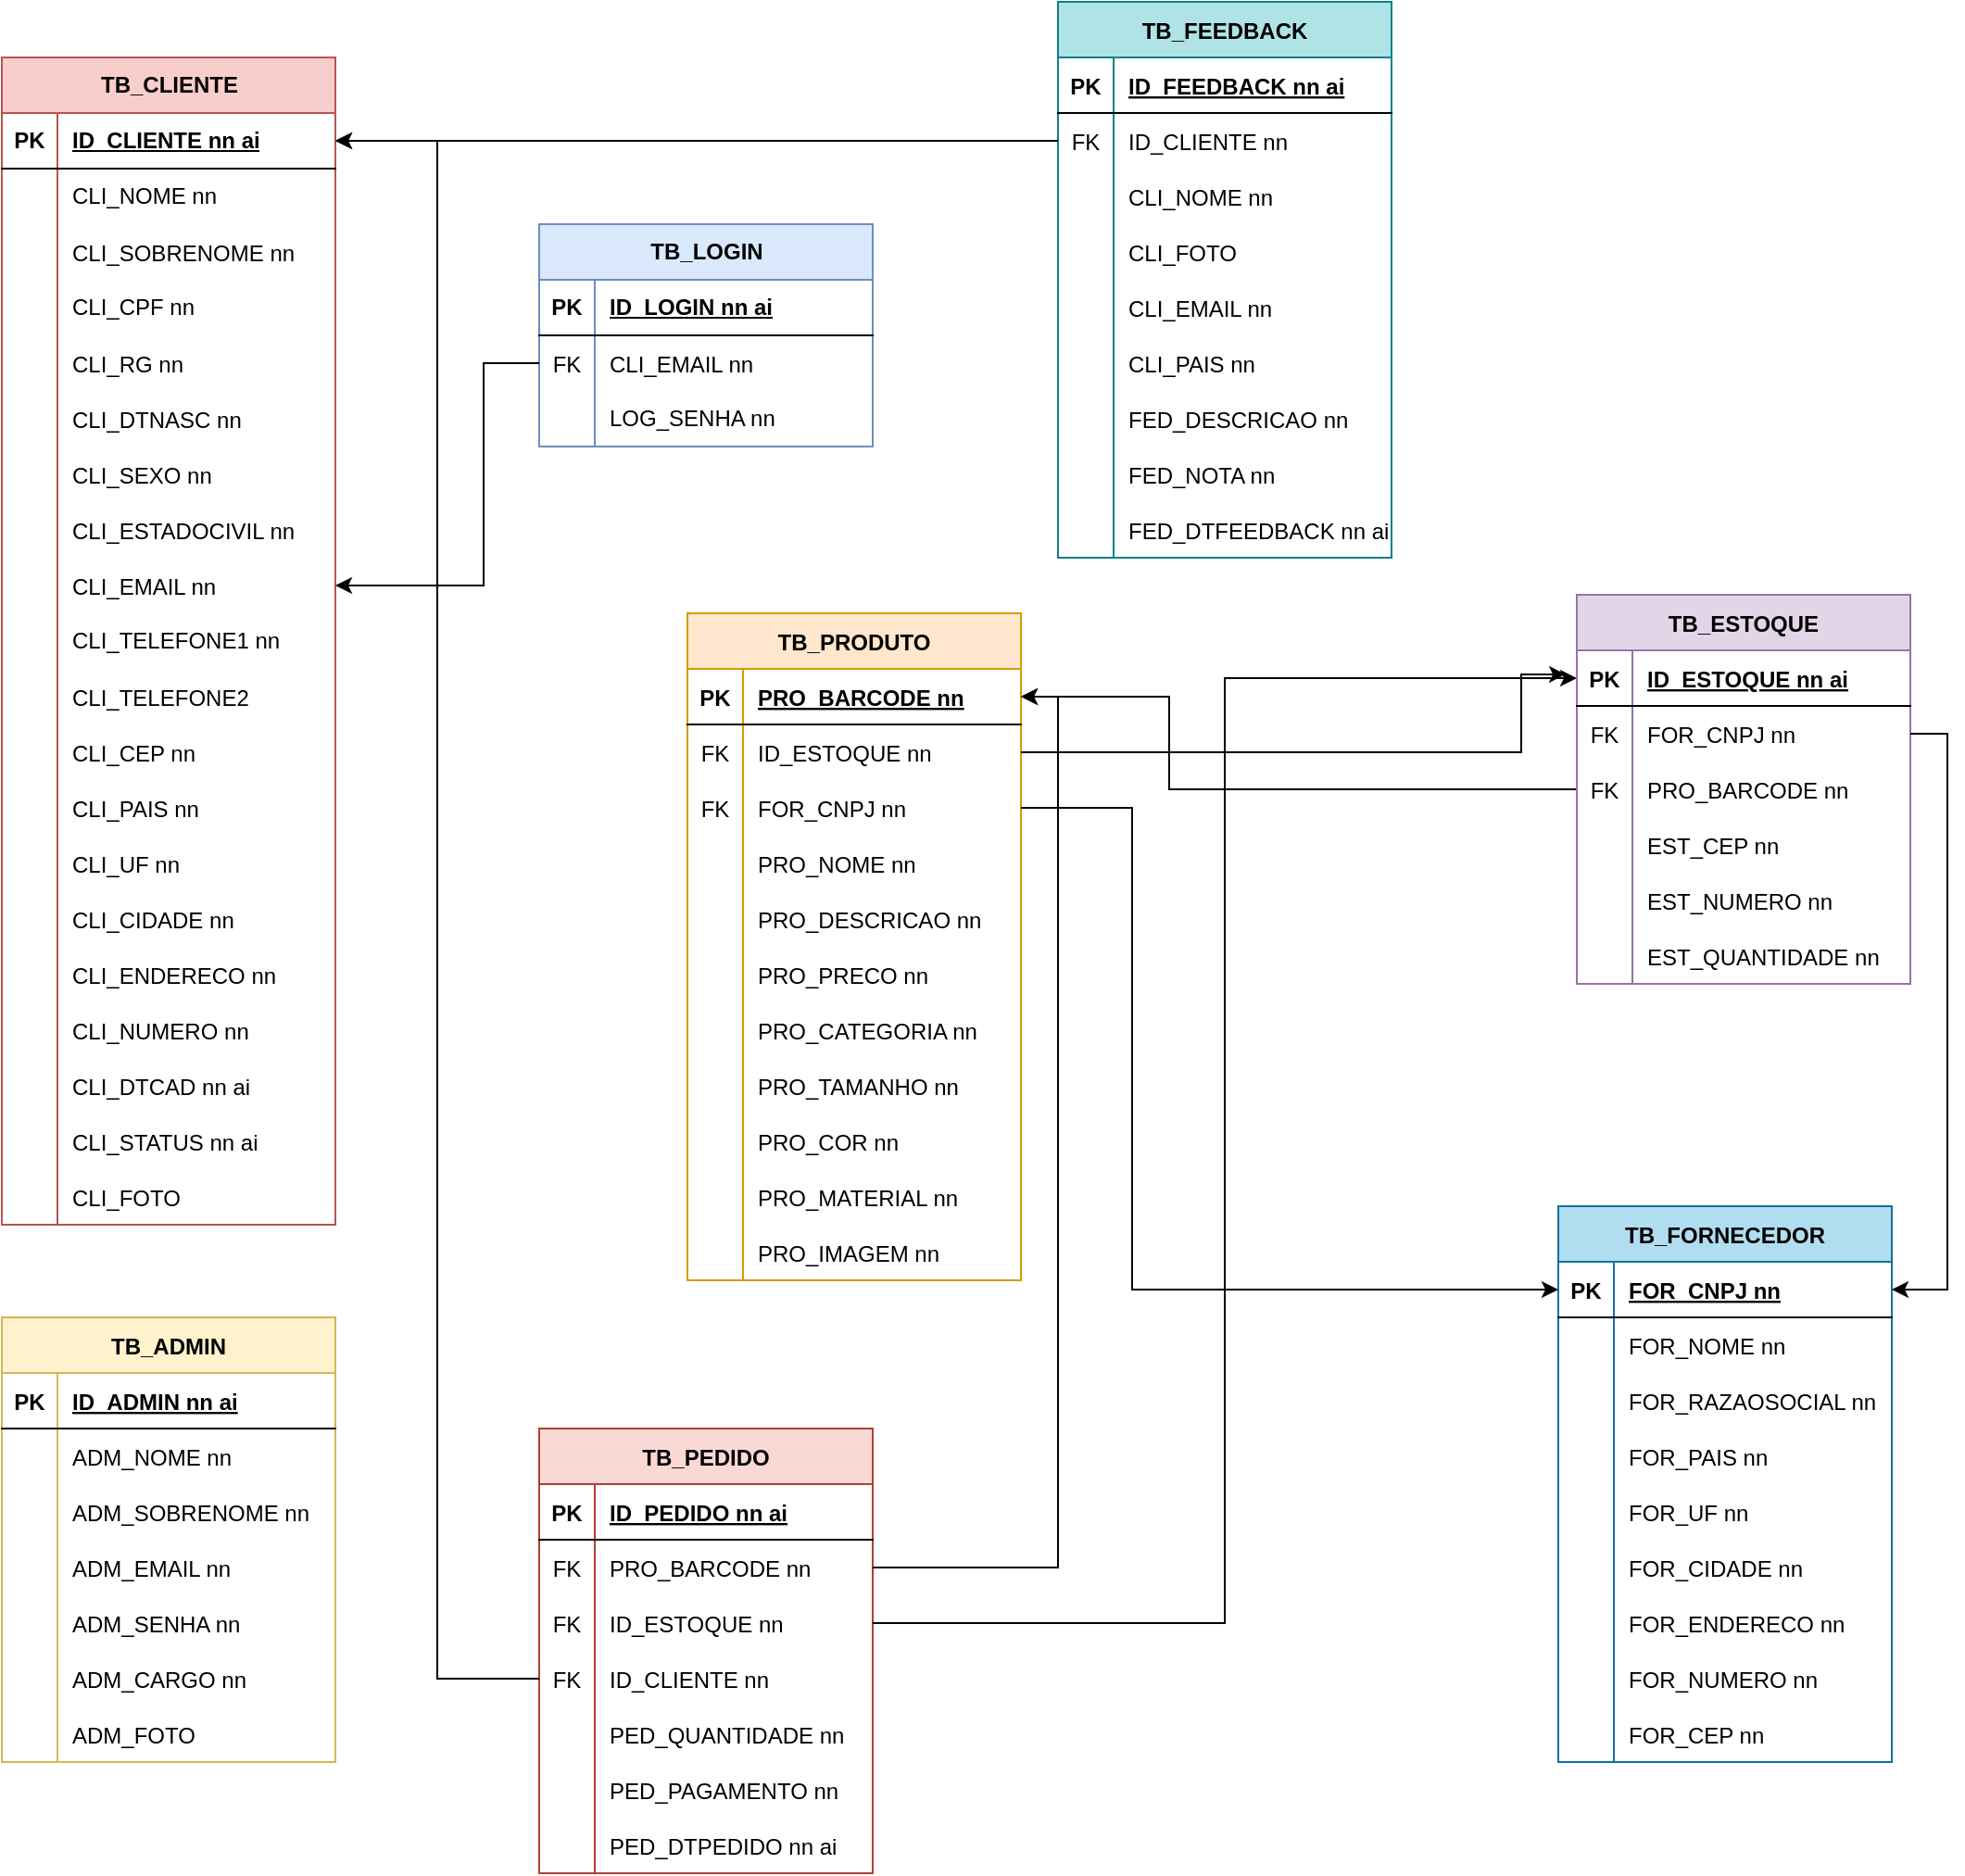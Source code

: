 <mxfile version="21.1.4" type="github">
  <diagram id="R2lEEEUBdFMjLlhIrx00" name="CLIENTE">
    <mxGraphModel dx="1050" dy="573" grid="1" gridSize="10" guides="1" tooltips="1" connect="1" arrows="1" fold="1" page="1" pageScale="1" pageWidth="1100" pageHeight="850" math="0" shadow="0" extFonts="Permanent Marker^https://fonts.googleapis.com/css?family=Permanent+Marker">
      <root>
        <mxCell id="0" />
        <mxCell id="1" parent="0" />
        <mxCell id="sWIufUpebqSlR17EhBYY-1" value="TB_CLIENTE" style="shape=table;startSize=30;container=1;collapsible=1;childLayout=tableLayout;fixedRows=1;rowLines=0;fontStyle=1;align=center;resizeLast=1;html=1;fillColor=#f8cecc;strokeColor=#b85450;" parent="1" vertex="1">
          <mxGeometry x="40" y="40" width="180" height="630" as="geometry" />
        </mxCell>
        <mxCell id="sWIufUpebqSlR17EhBYY-2" value="" style="shape=tableRow;horizontal=0;startSize=0;swimlaneHead=0;swimlaneBody=0;fillColor=none;collapsible=0;dropTarget=0;points=[[0,0.5],[1,0.5]];portConstraint=eastwest;top=0;left=0;right=0;bottom=1;" parent="sWIufUpebqSlR17EhBYY-1" vertex="1">
          <mxGeometry y="30" width="180" height="30" as="geometry" />
        </mxCell>
        <mxCell id="sWIufUpebqSlR17EhBYY-3" value="PK" style="shape=partialRectangle;connectable=0;fillColor=none;top=0;left=0;bottom=0;right=0;fontStyle=1;overflow=hidden;whiteSpace=wrap;html=1;" parent="sWIufUpebqSlR17EhBYY-2" vertex="1">
          <mxGeometry width="30" height="30" as="geometry">
            <mxRectangle width="30" height="30" as="alternateBounds" />
          </mxGeometry>
        </mxCell>
        <mxCell id="sWIufUpebqSlR17EhBYY-4" value="ID_CLIENTE nn ai" style="shape=partialRectangle;connectable=0;fillColor=none;top=0;left=0;bottom=0;right=0;align=left;spacingLeft=6;fontStyle=5;overflow=hidden;whiteSpace=wrap;html=1;" parent="sWIufUpebqSlR17EhBYY-2" vertex="1">
          <mxGeometry x="30" width="150" height="30" as="geometry">
            <mxRectangle width="150" height="30" as="alternateBounds" />
          </mxGeometry>
        </mxCell>
        <mxCell id="sWIufUpebqSlR17EhBYY-5" value="" style="shape=tableRow;horizontal=0;startSize=0;swimlaneHead=0;swimlaneBody=0;fillColor=none;collapsible=0;dropTarget=0;points=[[0,0.5],[1,0.5]];portConstraint=eastwest;top=0;left=0;right=0;bottom=0;" parent="sWIufUpebqSlR17EhBYY-1" vertex="1">
          <mxGeometry y="60" width="180" height="30" as="geometry" />
        </mxCell>
        <mxCell id="sWIufUpebqSlR17EhBYY-6" value="" style="shape=partialRectangle;connectable=0;fillColor=none;top=0;left=0;bottom=0;right=0;editable=1;overflow=hidden;whiteSpace=wrap;html=1;" parent="sWIufUpebqSlR17EhBYY-5" vertex="1">
          <mxGeometry width="30" height="30" as="geometry">
            <mxRectangle width="30" height="30" as="alternateBounds" />
          </mxGeometry>
        </mxCell>
        <mxCell id="sWIufUpebqSlR17EhBYY-7" value="CLI_NOME nn" style="shape=partialRectangle;connectable=0;fillColor=none;top=0;left=0;bottom=0;right=0;align=left;spacingLeft=6;overflow=hidden;whiteSpace=wrap;html=1;" parent="sWIufUpebqSlR17EhBYY-5" vertex="1">
          <mxGeometry x="30" width="150" height="30" as="geometry">
            <mxRectangle width="150" height="30" as="alternateBounds" />
          </mxGeometry>
        </mxCell>
        <mxCell id="pVgseE7_DdOtrg_j_z5--1" value="" style="shape=tableRow;horizontal=0;startSize=0;swimlaneHead=0;swimlaneBody=0;fillColor=none;collapsible=0;dropTarget=0;points=[[0,0.5],[1,0.5]];portConstraint=eastwest;top=0;left=0;right=0;bottom=0;" parent="sWIufUpebqSlR17EhBYY-1" vertex="1">
          <mxGeometry y="90" width="180" height="30" as="geometry" />
        </mxCell>
        <mxCell id="pVgseE7_DdOtrg_j_z5--2" value="" style="shape=partialRectangle;connectable=0;fillColor=none;top=0;left=0;bottom=0;right=0;editable=1;overflow=hidden;" parent="pVgseE7_DdOtrg_j_z5--1" vertex="1">
          <mxGeometry width="30" height="30" as="geometry">
            <mxRectangle width="30" height="30" as="alternateBounds" />
          </mxGeometry>
        </mxCell>
        <mxCell id="pVgseE7_DdOtrg_j_z5--3" value="CLI_SOBRENOME nn" style="shape=partialRectangle;connectable=0;fillColor=none;top=0;left=0;bottom=0;right=0;align=left;spacingLeft=6;overflow=hidden;" parent="pVgseE7_DdOtrg_j_z5--1" vertex="1">
          <mxGeometry x="30" width="150" height="30" as="geometry">
            <mxRectangle width="150" height="30" as="alternateBounds" />
          </mxGeometry>
        </mxCell>
        <mxCell id="sWIufUpebqSlR17EhBYY-8" value="" style="shape=tableRow;horizontal=0;startSize=0;swimlaneHead=0;swimlaneBody=0;fillColor=none;collapsible=0;dropTarget=0;points=[[0,0.5],[1,0.5]];portConstraint=eastwest;top=0;left=0;right=0;bottom=0;" parent="sWIufUpebqSlR17EhBYY-1" vertex="1">
          <mxGeometry y="120" width="180" height="30" as="geometry" />
        </mxCell>
        <mxCell id="sWIufUpebqSlR17EhBYY-9" value="" style="shape=partialRectangle;connectable=0;fillColor=none;top=0;left=0;bottom=0;right=0;editable=1;overflow=hidden;whiteSpace=wrap;html=1;" parent="sWIufUpebqSlR17EhBYY-8" vertex="1">
          <mxGeometry width="30" height="30" as="geometry">
            <mxRectangle width="30" height="30" as="alternateBounds" />
          </mxGeometry>
        </mxCell>
        <mxCell id="sWIufUpebqSlR17EhBYY-10" value="CLI_CPF nn" style="shape=partialRectangle;connectable=0;fillColor=none;top=0;left=0;bottom=0;right=0;align=left;spacingLeft=6;overflow=hidden;whiteSpace=wrap;html=1;" parent="sWIufUpebqSlR17EhBYY-8" vertex="1">
          <mxGeometry x="30" width="150" height="30" as="geometry">
            <mxRectangle width="150" height="30" as="alternateBounds" />
          </mxGeometry>
        </mxCell>
        <mxCell id="sWIufUpebqSlR17EhBYY-38" value="" style="shape=tableRow;horizontal=0;startSize=0;swimlaneHead=0;swimlaneBody=0;fillColor=none;collapsible=0;dropTarget=0;points=[[0,0.5],[1,0.5]];portConstraint=eastwest;top=0;left=0;right=0;bottom=0;" parent="sWIufUpebqSlR17EhBYY-1" vertex="1">
          <mxGeometry y="150" width="180" height="30" as="geometry" />
        </mxCell>
        <mxCell id="sWIufUpebqSlR17EhBYY-39" value="" style="shape=partialRectangle;connectable=0;fillColor=none;top=0;left=0;bottom=0;right=0;editable=1;overflow=hidden;" parent="sWIufUpebqSlR17EhBYY-38" vertex="1">
          <mxGeometry width="30" height="30" as="geometry">
            <mxRectangle width="30" height="30" as="alternateBounds" />
          </mxGeometry>
        </mxCell>
        <mxCell id="sWIufUpebqSlR17EhBYY-40" value="CLI_RG nn" style="shape=partialRectangle;connectable=0;fillColor=none;top=0;left=0;bottom=0;right=0;align=left;spacingLeft=6;overflow=hidden;" parent="sWIufUpebqSlR17EhBYY-38" vertex="1">
          <mxGeometry x="30" width="150" height="30" as="geometry">
            <mxRectangle width="150" height="30" as="alternateBounds" />
          </mxGeometry>
        </mxCell>
        <mxCell id="sWIufUpebqSlR17EhBYY-17" value="" style="shape=tableRow;horizontal=0;startSize=0;swimlaneHead=0;swimlaneBody=0;fillColor=none;collapsible=0;dropTarget=0;points=[[0,0.5],[1,0.5]];portConstraint=eastwest;top=0;left=0;right=0;bottom=0;" parent="sWIufUpebqSlR17EhBYY-1" vertex="1">
          <mxGeometry y="180" width="180" height="30" as="geometry" />
        </mxCell>
        <mxCell id="sWIufUpebqSlR17EhBYY-18" value="" style="shape=partialRectangle;connectable=0;fillColor=none;top=0;left=0;bottom=0;right=0;editable=1;overflow=hidden;" parent="sWIufUpebqSlR17EhBYY-17" vertex="1">
          <mxGeometry width="30" height="30" as="geometry">
            <mxRectangle width="30" height="30" as="alternateBounds" />
          </mxGeometry>
        </mxCell>
        <mxCell id="sWIufUpebqSlR17EhBYY-19" value="CLI_DTNASC nn" style="shape=partialRectangle;connectable=0;fillColor=none;top=0;left=0;bottom=0;right=0;align=left;spacingLeft=6;overflow=hidden;" parent="sWIufUpebqSlR17EhBYY-17" vertex="1">
          <mxGeometry x="30" width="150" height="30" as="geometry">
            <mxRectangle width="150" height="30" as="alternateBounds" />
          </mxGeometry>
        </mxCell>
        <mxCell id="sWIufUpebqSlR17EhBYY-26" value="" style="shape=tableRow;horizontal=0;startSize=0;swimlaneHead=0;swimlaneBody=0;fillColor=none;collapsible=0;dropTarget=0;points=[[0,0.5],[1,0.5]];portConstraint=eastwest;top=0;left=0;right=0;bottom=0;" parent="sWIufUpebqSlR17EhBYY-1" vertex="1">
          <mxGeometry y="210" width="180" height="30" as="geometry" />
        </mxCell>
        <mxCell id="sWIufUpebqSlR17EhBYY-27" value="" style="shape=partialRectangle;connectable=0;fillColor=none;top=0;left=0;bottom=0;right=0;editable=1;overflow=hidden;" parent="sWIufUpebqSlR17EhBYY-26" vertex="1">
          <mxGeometry width="30" height="30" as="geometry">
            <mxRectangle width="30" height="30" as="alternateBounds" />
          </mxGeometry>
        </mxCell>
        <mxCell id="sWIufUpebqSlR17EhBYY-28" value="CLI_SEXO nn" style="shape=partialRectangle;connectable=0;fillColor=none;top=0;left=0;bottom=0;right=0;align=left;spacingLeft=6;overflow=hidden;" parent="sWIufUpebqSlR17EhBYY-26" vertex="1">
          <mxGeometry x="30" width="150" height="30" as="geometry">
            <mxRectangle width="150" height="30" as="alternateBounds" />
          </mxGeometry>
        </mxCell>
        <mxCell id="sWIufUpebqSlR17EhBYY-32" value="" style="shape=tableRow;horizontal=0;startSize=0;swimlaneHead=0;swimlaneBody=0;fillColor=none;collapsible=0;dropTarget=0;points=[[0,0.5],[1,0.5]];portConstraint=eastwest;top=0;left=0;right=0;bottom=0;" parent="sWIufUpebqSlR17EhBYY-1" vertex="1">
          <mxGeometry y="240" width="180" height="30" as="geometry" />
        </mxCell>
        <mxCell id="sWIufUpebqSlR17EhBYY-33" value="" style="shape=partialRectangle;connectable=0;fillColor=none;top=0;left=0;bottom=0;right=0;editable=1;overflow=hidden;" parent="sWIufUpebqSlR17EhBYY-32" vertex="1">
          <mxGeometry width="30" height="30" as="geometry">
            <mxRectangle width="30" height="30" as="alternateBounds" />
          </mxGeometry>
        </mxCell>
        <mxCell id="sWIufUpebqSlR17EhBYY-34" value="CLI_ESTADOCIVIL nn" style="shape=partialRectangle;connectable=0;fillColor=none;top=0;left=0;bottom=0;right=0;align=left;spacingLeft=6;overflow=hidden;" parent="sWIufUpebqSlR17EhBYY-32" vertex="1">
          <mxGeometry x="30" width="150" height="30" as="geometry">
            <mxRectangle width="150" height="30" as="alternateBounds" />
          </mxGeometry>
        </mxCell>
        <mxCell id="sWIufUpebqSlR17EhBYY-50" value="" style="shape=tableRow;horizontal=0;startSize=0;swimlaneHead=0;swimlaneBody=0;fillColor=none;collapsible=0;dropTarget=0;points=[[0,0.5],[1,0.5]];portConstraint=eastwest;top=0;left=0;right=0;bottom=0;" parent="sWIufUpebqSlR17EhBYY-1" vertex="1">
          <mxGeometry y="270" width="180" height="30" as="geometry" />
        </mxCell>
        <mxCell id="sWIufUpebqSlR17EhBYY-51" value="" style="shape=partialRectangle;connectable=0;fillColor=none;top=0;left=0;bottom=0;right=0;editable=1;overflow=hidden;" parent="sWIufUpebqSlR17EhBYY-50" vertex="1">
          <mxGeometry width="30" height="30" as="geometry">
            <mxRectangle width="30" height="30" as="alternateBounds" />
          </mxGeometry>
        </mxCell>
        <mxCell id="sWIufUpebqSlR17EhBYY-52" value="CLI_EMAIL nn" style="shape=partialRectangle;connectable=0;fillColor=none;top=0;left=0;bottom=0;right=0;align=left;spacingLeft=6;overflow=hidden;" parent="sWIufUpebqSlR17EhBYY-50" vertex="1">
          <mxGeometry x="30" width="150" height="30" as="geometry">
            <mxRectangle width="150" height="30" as="alternateBounds" />
          </mxGeometry>
        </mxCell>
        <mxCell id="sWIufUpebqSlR17EhBYY-11" value="" style="shape=tableRow;horizontal=0;startSize=0;swimlaneHead=0;swimlaneBody=0;fillColor=none;collapsible=0;dropTarget=0;points=[[0,0.5],[1,0.5]];portConstraint=eastwest;top=0;left=0;right=0;bottom=0;" parent="sWIufUpebqSlR17EhBYY-1" vertex="1">
          <mxGeometry y="300" width="180" height="30" as="geometry" />
        </mxCell>
        <mxCell id="sWIufUpebqSlR17EhBYY-12" value="" style="shape=partialRectangle;connectable=0;fillColor=none;top=0;left=0;bottom=0;right=0;editable=1;overflow=hidden;whiteSpace=wrap;html=1;" parent="sWIufUpebqSlR17EhBYY-11" vertex="1">
          <mxGeometry width="30" height="30" as="geometry">
            <mxRectangle width="30" height="30" as="alternateBounds" />
          </mxGeometry>
        </mxCell>
        <mxCell id="sWIufUpebqSlR17EhBYY-13" value="CLI_TELEFONE1 nn" style="shape=partialRectangle;connectable=0;fillColor=none;top=0;left=0;bottom=0;right=0;align=left;spacingLeft=6;overflow=hidden;whiteSpace=wrap;html=1;" parent="sWIufUpebqSlR17EhBYY-11" vertex="1">
          <mxGeometry x="30" width="150" height="30" as="geometry">
            <mxRectangle width="150" height="30" as="alternateBounds" />
          </mxGeometry>
        </mxCell>
        <mxCell id="sWIufUpebqSlR17EhBYY-41" value="" style="shape=tableRow;horizontal=0;startSize=0;swimlaneHead=0;swimlaneBody=0;fillColor=none;collapsible=0;dropTarget=0;points=[[0,0.5],[1,0.5]];portConstraint=eastwest;top=0;left=0;right=0;bottom=0;" parent="sWIufUpebqSlR17EhBYY-1" vertex="1">
          <mxGeometry y="330" width="180" height="30" as="geometry" />
        </mxCell>
        <mxCell id="sWIufUpebqSlR17EhBYY-42" value="" style="shape=partialRectangle;connectable=0;fillColor=none;top=0;left=0;bottom=0;right=0;editable=1;overflow=hidden;" parent="sWIufUpebqSlR17EhBYY-41" vertex="1">
          <mxGeometry width="30" height="30" as="geometry">
            <mxRectangle width="30" height="30" as="alternateBounds" />
          </mxGeometry>
        </mxCell>
        <mxCell id="sWIufUpebqSlR17EhBYY-43" value="CLI_TELEFONE2" style="shape=partialRectangle;connectable=0;fillColor=none;top=0;left=0;bottom=0;right=0;align=left;spacingLeft=6;overflow=hidden;" parent="sWIufUpebqSlR17EhBYY-41" vertex="1">
          <mxGeometry x="30" width="150" height="30" as="geometry">
            <mxRectangle width="150" height="30" as="alternateBounds" />
          </mxGeometry>
        </mxCell>
        <mxCell id="y5Zuc5rRN71k282oDhLp-47" value="" style="shape=tableRow;horizontal=0;startSize=0;swimlaneHead=0;swimlaneBody=0;fillColor=none;collapsible=0;dropTarget=0;points=[[0,0.5],[1,0.5]];portConstraint=eastwest;top=0;left=0;right=0;bottom=0;" parent="sWIufUpebqSlR17EhBYY-1" vertex="1">
          <mxGeometry y="360" width="180" height="30" as="geometry" />
        </mxCell>
        <mxCell id="y5Zuc5rRN71k282oDhLp-48" value="" style="shape=partialRectangle;connectable=0;fillColor=none;top=0;left=0;bottom=0;right=0;editable=1;overflow=hidden;" parent="y5Zuc5rRN71k282oDhLp-47" vertex="1">
          <mxGeometry width="30" height="30" as="geometry">
            <mxRectangle width="30" height="30" as="alternateBounds" />
          </mxGeometry>
        </mxCell>
        <mxCell id="y5Zuc5rRN71k282oDhLp-49" value="CLI_CEP nn" style="shape=partialRectangle;connectable=0;fillColor=none;top=0;left=0;bottom=0;right=0;align=left;spacingLeft=6;overflow=hidden;" parent="y5Zuc5rRN71k282oDhLp-47" vertex="1">
          <mxGeometry x="30" width="150" height="30" as="geometry">
            <mxRectangle width="150" height="30" as="alternateBounds" />
          </mxGeometry>
        </mxCell>
        <mxCell id="sWIufUpebqSlR17EhBYY-20" value="" style="shape=tableRow;horizontal=0;startSize=0;swimlaneHead=0;swimlaneBody=0;fillColor=none;collapsible=0;dropTarget=0;points=[[0,0.5],[1,0.5]];portConstraint=eastwest;top=0;left=0;right=0;bottom=0;" parent="sWIufUpebqSlR17EhBYY-1" vertex="1">
          <mxGeometry y="390" width="180" height="30" as="geometry" />
        </mxCell>
        <mxCell id="sWIufUpebqSlR17EhBYY-21" value="" style="shape=partialRectangle;connectable=0;fillColor=none;top=0;left=0;bottom=0;right=0;editable=1;overflow=hidden;" parent="sWIufUpebqSlR17EhBYY-20" vertex="1">
          <mxGeometry width="30" height="30" as="geometry">
            <mxRectangle width="30" height="30" as="alternateBounds" />
          </mxGeometry>
        </mxCell>
        <mxCell id="sWIufUpebqSlR17EhBYY-22" value="CLI_PAIS nn" style="shape=partialRectangle;connectable=0;fillColor=none;top=0;left=0;bottom=0;right=0;align=left;spacingLeft=6;overflow=hidden;" parent="sWIufUpebqSlR17EhBYY-20" vertex="1">
          <mxGeometry x="30" width="150" height="30" as="geometry">
            <mxRectangle width="150" height="30" as="alternateBounds" />
          </mxGeometry>
        </mxCell>
        <mxCell id="sWIufUpebqSlR17EhBYY-23" value="" style="shape=tableRow;horizontal=0;startSize=0;swimlaneHead=0;swimlaneBody=0;fillColor=none;collapsible=0;dropTarget=0;points=[[0,0.5],[1,0.5]];portConstraint=eastwest;top=0;left=0;right=0;bottom=0;" parent="sWIufUpebqSlR17EhBYY-1" vertex="1">
          <mxGeometry y="420" width="180" height="30" as="geometry" />
        </mxCell>
        <mxCell id="sWIufUpebqSlR17EhBYY-24" value="" style="shape=partialRectangle;connectable=0;fillColor=none;top=0;left=0;bottom=0;right=0;editable=1;overflow=hidden;" parent="sWIufUpebqSlR17EhBYY-23" vertex="1">
          <mxGeometry width="30" height="30" as="geometry">
            <mxRectangle width="30" height="30" as="alternateBounds" />
          </mxGeometry>
        </mxCell>
        <mxCell id="sWIufUpebqSlR17EhBYY-25" value="CLI_UF nn" style="shape=partialRectangle;connectable=0;fillColor=none;top=0;left=0;bottom=0;right=0;align=left;spacingLeft=6;overflow=hidden;" parent="sWIufUpebqSlR17EhBYY-23" vertex="1">
          <mxGeometry x="30" width="150" height="30" as="geometry">
            <mxRectangle width="150" height="30" as="alternateBounds" />
          </mxGeometry>
        </mxCell>
        <mxCell id="sWIufUpebqSlR17EhBYY-47" value="" style="shape=tableRow;horizontal=0;startSize=0;swimlaneHead=0;swimlaneBody=0;fillColor=none;collapsible=0;dropTarget=0;points=[[0,0.5],[1,0.5]];portConstraint=eastwest;top=0;left=0;right=0;bottom=0;" parent="sWIufUpebqSlR17EhBYY-1" vertex="1">
          <mxGeometry y="450" width="180" height="30" as="geometry" />
        </mxCell>
        <mxCell id="sWIufUpebqSlR17EhBYY-48" value="" style="shape=partialRectangle;connectable=0;fillColor=none;top=0;left=0;bottom=0;right=0;editable=1;overflow=hidden;" parent="sWIufUpebqSlR17EhBYY-47" vertex="1">
          <mxGeometry width="30" height="30" as="geometry">
            <mxRectangle width="30" height="30" as="alternateBounds" />
          </mxGeometry>
        </mxCell>
        <mxCell id="sWIufUpebqSlR17EhBYY-49" value="CLI_CIDADE nn" style="shape=partialRectangle;connectable=0;fillColor=none;top=0;left=0;bottom=0;right=0;align=left;spacingLeft=6;overflow=hidden;" parent="sWIufUpebqSlR17EhBYY-47" vertex="1">
          <mxGeometry x="30" width="150" height="30" as="geometry">
            <mxRectangle width="150" height="30" as="alternateBounds" />
          </mxGeometry>
        </mxCell>
        <mxCell id="sWIufUpebqSlR17EhBYY-14" value="" style="shape=tableRow;horizontal=0;startSize=0;swimlaneHead=0;swimlaneBody=0;fillColor=none;collapsible=0;dropTarget=0;points=[[0,0.5],[1,0.5]];portConstraint=eastwest;top=0;left=0;right=0;bottom=0;" parent="sWIufUpebqSlR17EhBYY-1" vertex="1">
          <mxGeometry y="480" width="180" height="30" as="geometry" />
        </mxCell>
        <mxCell id="sWIufUpebqSlR17EhBYY-15" value="" style="shape=partialRectangle;connectable=0;fillColor=none;top=0;left=0;bottom=0;right=0;editable=1;overflow=hidden;" parent="sWIufUpebqSlR17EhBYY-14" vertex="1">
          <mxGeometry width="30" height="30" as="geometry">
            <mxRectangle width="30" height="30" as="alternateBounds" />
          </mxGeometry>
        </mxCell>
        <mxCell id="sWIufUpebqSlR17EhBYY-16" value="CLI_ENDERECO nn" style="shape=partialRectangle;connectable=0;fillColor=none;top=0;left=0;bottom=0;right=0;align=left;spacingLeft=6;overflow=hidden;" parent="sWIufUpebqSlR17EhBYY-14" vertex="1">
          <mxGeometry x="30" width="150" height="30" as="geometry">
            <mxRectangle width="150" height="30" as="alternateBounds" />
          </mxGeometry>
        </mxCell>
        <mxCell id="sWIufUpebqSlR17EhBYY-44" value="" style="shape=tableRow;horizontal=0;startSize=0;swimlaneHead=0;swimlaneBody=0;fillColor=none;collapsible=0;dropTarget=0;points=[[0,0.5],[1,0.5]];portConstraint=eastwest;top=0;left=0;right=0;bottom=0;" parent="sWIufUpebqSlR17EhBYY-1" vertex="1">
          <mxGeometry y="510" width="180" height="30" as="geometry" />
        </mxCell>
        <mxCell id="sWIufUpebqSlR17EhBYY-45" value="" style="shape=partialRectangle;connectable=0;fillColor=none;top=0;left=0;bottom=0;right=0;editable=1;overflow=hidden;" parent="sWIufUpebqSlR17EhBYY-44" vertex="1">
          <mxGeometry width="30" height="30" as="geometry">
            <mxRectangle width="30" height="30" as="alternateBounds" />
          </mxGeometry>
        </mxCell>
        <mxCell id="sWIufUpebqSlR17EhBYY-46" value="CLI_NUMERO nn" style="shape=partialRectangle;connectable=0;fillColor=none;top=0;left=0;bottom=0;right=0;align=left;spacingLeft=6;overflow=hidden;" parent="sWIufUpebqSlR17EhBYY-44" vertex="1">
          <mxGeometry x="30" width="150" height="30" as="geometry">
            <mxRectangle width="150" height="30" as="alternateBounds" />
          </mxGeometry>
        </mxCell>
        <mxCell id="sWIufUpebqSlR17EhBYY-29" value="" style="shape=tableRow;horizontal=0;startSize=0;swimlaneHead=0;swimlaneBody=0;fillColor=none;collapsible=0;dropTarget=0;points=[[0,0.5],[1,0.5]];portConstraint=eastwest;top=0;left=0;right=0;bottom=0;" parent="sWIufUpebqSlR17EhBYY-1" vertex="1">
          <mxGeometry y="540" width="180" height="30" as="geometry" />
        </mxCell>
        <mxCell id="sWIufUpebqSlR17EhBYY-30" value="" style="shape=partialRectangle;connectable=0;fillColor=none;top=0;left=0;bottom=0;right=0;editable=1;overflow=hidden;" parent="sWIufUpebqSlR17EhBYY-29" vertex="1">
          <mxGeometry width="30" height="30" as="geometry">
            <mxRectangle width="30" height="30" as="alternateBounds" />
          </mxGeometry>
        </mxCell>
        <mxCell id="sWIufUpebqSlR17EhBYY-31" value="CLI_DTCAD nn ai" style="shape=partialRectangle;connectable=0;fillColor=none;top=0;left=0;bottom=0;right=0;align=left;spacingLeft=6;overflow=hidden;" parent="sWIufUpebqSlR17EhBYY-29" vertex="1">
          <mxGeometry x="30" width="150" height="30" as="geometry">
            <mxRectangle width="150" height="30" as="alternateBounds" />
          </mxGeometry>
        </mxCell>
        <mxCell id="sWIufUpebqSlR17EhBYY-35" value="" style="shape=tableRow;horizontal=0;startSize=0;swimlaneHead=0;swimlaneBody=0;fillColor=none;collapsible=0;dropTarget=0;points=[[0,0.5],[1,0.5]];portConstraint=eastwest;top=0;left=0;right=0;bottom=0;" parent="sWIufUpebqSlR17EhBYY-1" vertex="1">
          <mxGeometry y="570" width="180" height="30" as="geometry" />
        </mxCell>
        <mxCell id="sWIufUpebqSlR17EhBYY-36" value="" style="shape=partialRectangle;connectable=0;fillColor=none;top=0;left=0;bottom=0;right=0;editable=1;overflow=hidden;" parent="sWIufUpebqSlR17EhBYY-35" vertex="1">
          <mxGeometry width="30" height="30" as="geometry">
            <mxRectangle width="30" height="30" as="alternateBounds" />
          </mxGeometry>
        </mxCell>
        <mxCell id="sWIufUpebqSlR17EhBYY-37" value="CLI_STATUS nn ai" style="shape=partialRectangle;connectable=0;fillColor=none;top=0;left=0;bottom=0;right=0;align=left;spacingLeft=6;overflow=hidden;" parent="sWIufUpebqSlR17EhBYY-35" vertex="1">
          <mxGeometry x="30" width="150" height="30" as="geometry">
            <mxRectangle width="150" height="30" as="alternateBounds" />
          </mxGeometry>
        </mxCell>
        <mxCell id="OFpdGehv6nIDLltbtQ0P-39" value="" style="shape=tableRow;horizontal=0;startSize=0;swimlaneHead=0;swimlaneBody=0;fillColor=none;collapsible=0;dropTarget=0;points=[[0,0.5],[1,0.5]];portConstraint=eastwest;top=0;left=0;right=0;bottom=0;" parent="sWIufUpebqSlR17EhBYY-1" vertex="1">
          <mxGeometry y="600" width="180" height="30" as="geometry" />
        </mxCell>
        <mxCell id="OFpdGehv6nIDLltbtQ0P-40" value="" style="shape=partialRectangle;connectable=0;fillColor=none;top=0;left=0;bottom=0;right=0;editable=1;overflow=hidden;" parent="OFpdGehv6nIDLltbtQ0P-39" vertex="1">
          <mxGeometry width="30" height="30" as="geometry">
            <mxRectangle width="30" height="30" as="alternateBounds" />
          </mxGeometry>
        </mxCell>
        <mxCell id="OFpdGehv6nIDLltbtQ0P-41" value="CLI_FOTO" style="shape=partialRectangle;connectable=0;fillColor=none;top=0;left=0;bottom=0;right=0;align=left;spacingLeft=6;overflow=hidden;" parent="OFpdGehv6nIDLltbtQ0P-39" vertex="1">
          <mxGeometry x="30" width="150" height="30" as="geometry">
            <mxRectangle width="150" height="30" as="alternateBounds" />
          </mxGeometry>
        </mxCell>
        <mxCell id="pVgseE7_DdOtrg_j_z5--4" value="TB_LOGIN" style="shape=table;startSize=30;container=1;collapsible=1;childLayout=tableLayout;fixedRows=1;rowLines=0;fontStyle=1;align=center;resizeLast=1;html=1;fillColor=#dae8fc;strokeColor=#6c8ebf;" parent="1" vertex="1">
          <mxGeometry x="330" y="130" width="180" height="120" as="geometry" />
        </mxCell>
        <mxCell id="pVgseE7_DdOtrg_j_z5--5" value="" style="shape=tableRow;horizontal=0;startSize=0;swimlaneHead=0;swimlaneBody=0;fillColor=none;collapsible=0;dropTarget=0;points=[[0,0.5],[1,0.5]];portConstraint=eastwest;top=0;left=0;right=0;bottom=1;" parent="pVgseE7_DdOtrg_j_z5--4" vertex="1">
          <mxGeometry y="30" width="180" height="30" as="geometry" />
        </mxCell>
        <mxCell id="pVgseE7_DdOtrg_j_z5--6" value="PK" style="shape=partialRectangle;connectable=0;fillColor=none;top=0;left=0;bottom=0;right=0;fontStyle=1;overflow=hidden;whiteSpace=wrap;html=1;" parent="pVgseE7_DdOtrg_j_z5--5" vertex="1">
          <mxGeometry width="30" height="30" as="geometry">
            <mxRectangle width="30" height="30" as="alternateBounds" />
          </mxGeometry>
        </mxCell>
        <mxCell id="pVgseE7_DdOtrg_j_z5--7" value="ID_LOGIN nn ai" style="shape=partialRectangle;connectable=0;fillColor=none;top=0;left=0;bottom=0;right=0;align=left;spacingLeft=6;fontStyle=5;overflow=hidden;whiteSpace=wrap;html=1;" parent="pVgseE7_DdOtrg_j_z5--5" vertex="1">
          <mxGeometry x="30" width="150" height="30" as="geometry">
            <mxRectangle width="150" height="30" as="alternateBounds" />
          </mxGeometry>
        </mxCell>
        <mxCell id="nDgRJG2iMWQ-AaXJJBu1-1" value="" style="shape=tableRow;horizontal=0;startSize=0;swimlaneHead=0;swimlaneBody=0;fillColor=none;collapsible=0;dropTarget=0;points=[[0,0.5],[1,0.5]];portConstraint=eastwest;top=0;left=0;right=0;bottom=0;" parent="pVgseE7_DdOtrg_j_z5--4" vertex="1">
          <mxGeometry y="60" width="180" height="30" as="geometry" />
        </mxCell>
        <mxCell id="nDgRJG2iMWQ-AaXJJBu1-2" value="FK" style="shape=partialRectangle;connectable=0;fillColor=none;top=0;left=0;bottom=0;right=0;editable=1;overflow=hidden;" parent="nDgRJG2iMWQ-AaXJJBu1-1" vertex="1">
          <mxGeometry width="30" height="30" as="geometry">
            <mxRectangle width="30" height="30" as="alternateBounds" />
          </mxGeometry>
        </mxCell>
        <mxCell id="nDgRJG2iMWQ-AaXJJBu1-3" value="CLI_EMAIL nn" style="shape=partialRectangle;connectable=0;fillColor=none;top=0;left=0;bottom=0;right=0;align=left;spacingLeft=6;overflow=hidden;" parent="nDgRJG2iMWQ-AaXJJBu1-1" vertex="1">
          <mxGeometry x="30" width="150" height="30" as="geometry">
            <mxRectangle width="150" height="30" as="alternateBounds" />
          </mxGeometry>
        </mxCell>
        <mxCell id="pVgseE7_DdOtrg_j_z5--8" value="" style="shape=tableRow;horizontal=0;startSize=0;swimlaneHead=0;swimlaneBody=0;fillColor=none;collapsible=0;dropTarget=0;points=[[0,0.5],[1,0.5]];portConstraint=eastwest;top=0;left=0;right=0;bottom=0;" parent="pVgseE7_DdOtrg_j_z5--4" vertex="1">
          <mxGeometry y="90" width="180" height="30" as="geometry" />
        </mxCell>
        <mxCell id="pVgseE7_DdOtrg_j_z5--9" value="" style="shape=partialRectangle;connectable=0;fillColor=none;top=0;left=0;bottom=0;right=0;editable=1;overflow=hidden;whiteSpace=wrap;html=1;" parent="pVgseE7_DdOtrg_j_z5--8" vertex="1">
          <mxGeometry width="30" height="30" as="geometry">
            <mxRectangle width="30" height="30" as="alternateBounds" />
          </mxGeometry>
        </mxCell>
        <mxCell id="pVgseE7_DdOtrg_j_z5--10" value="LOG_SENHA nn" style="shape=partialRectangle;connectable=0;fillColor=none;top=0;left=0;bottom=0;right=0;align=left;spacingLeft=6;overflow=hidden;whiteSpace=wrap;html=1;" parent="pVgseE7_DdOtrg_j_z5--8" vertex="1">
          <mxGeometry x="30" width="150" height="30" as="geometry">
            <mxRectangle width="150" height="30" as="alternateBounds" />
          </mxGeometry>
        </mxCell>
        <mxCell id="jEgjjhkSxEsOv55Qok7E-1" value="TB_ADMIN" style="shape=table;startSize=30;container=1;collapsible=1;childLayout=tableLayout;fixedRows=1;rowLines=0;fontStyle=1;align=center;resizeLast=1;fillColor=#fff2cc;strokeColor=#d6b656;" parent="1" vertex="1">
          <mxGeometry x="40" y="720" width="180" height="240" as="geometry" />
        </mxCell>
        <mxCell id="jEgjjhkSxEsOv55Qok7E-2" value="" style="shape=tableRow;horizontal=0;startSize=0;swimlaneHead=0;swimlaneBody=0;fillColor=none;collapsible=0;dropTarget=0;points=[[0,0.5],[1,0.5]];portConstraint=eastwest;top=0;left=0;right=0;bottom=1;" parent="jEgjjhkSxEsOv55Qok7E-1" vertex="1">
          <mxGeometry y="30" width="180" height="30" as="geometry" />
        </mxCell>
        <mxCell id="jEgjjhkSxEsOv55Qok7E-3" value="PK" style="shape=partialRectangle;connectable=0;fillColor=none;top=0;left=0;bottom=0;right=0;fontStyle=1;overflow=hidden;" parent="jEgjjhkSxEsOv55Qok7E-2" vertex="1">
          <mxGeometry width="30" height="30" as="geometry">
            <mxRectangle width="30" height="30" as="alternateBounds" />
          </mxGeometry>
        </mxCell>
        <mxCell id="jEgjjhkSxEsOv55Qok7E-4" value="ID_ADMIN nn ai" style="shape=partialRectangle;connectable=0;fillColor=none;top=0;left=0;bottom=0;right=0;align=left;spacingLeft=6;fontStyle=5;overflow=hidden;" parent="jEgjjhkSxEsOv55Qok7E-2" vertex="1">
          <mxGeometry x="30" width="150" height="30" as="geometry">
            <mxRectangle width="150" height="30" as="alternateBounds" />
          </mxGeometry>
        </mxCell>
        <mxCell id="jEgjjhkSxEsOv55Qok7E-5" value="" style="shape=tableRow;horizontal=0;startSize=0;swimlaneHead=0;swimlaneBody=0;fillColor=none;collapsible=0;dropTarget=0;points=[[0,0.5],[1,0.5]];portConstraint=eastwest;top=0;left=0;right=0;bottom=0;" parent="jEgjjhkSxEsOv55Qok7E-1" vertex="1">
          <mxGeometry y="60" width="180" height="30" as="geometry" />
        </mxCell>
        <mxCell id="jEgjjhkSxEsOv55Qok7E-6" value="" style="shape=partialRectangle;connectable=0;fillColor=none;top=0;left=0;bottom=0;right=0;editable=1;overflow=hidden;" parent="jEgjjhkSxEsOv55Qok7E-5" vertex="1">
          <mxGeometry width="30" height="30" as="geometry">
            <mxRectangle width="30" height="30" as="alternateBounds" />
          </mxGeometry>
        </mxCell>
        <mxCell id="jEgjjhkSxEsOv55Qok7E-7" value="ADM_NOME nn" style="shape=partialRectangle;connectable=0;fillColor=none;top=0;left=0;bottom=0;right=0;align=left;spacingLeft=6;overflow=hidden;" parent="jEgjjhkSxEsOv55Qok7E-5" vertex="1">
          <mxGeometry x="30" width="150" height="30" as="geometry">
            <mxRectangle width="150" height="30" as="alternateBounds" />
          </mxGeometry>
        </mxCell>
        <mxCell id="jEgjjhkSxEsOv55Qok7E-14" value="" style="shape=tableRow;horizontal=0;startSize=0;swimlaneHead=0;swimlaneBody=0;fillColor=none;collapsible=0;dropTarget=0;points=[[0,0.5],[1,0.5]];portConstraint=eastwest;top=0;left=0;right=0;bottom=0;" parent="jEgjjhkSxEsOv55Qok7E-1" vertex="1">
          <mxGeometry y="90" width="180" height="30" as="geometry" />
        </mxCell>
        <mxCell id="jEgjjhkSxEsOv55Qok7E-15" value="" style="shape=partialRectangle;connectable=0;fillColor=none;top=0;left=0;bottom=0;right=0;editable=1;overflow=hidden;" parent="jEgjjhkSxEsOv55Qok7E-14" vertex="1">
          <mxGeometry width="30" height="30" as="geometry">
            <mxRectangle width="30" height="30" as="alternateBounds" />
          </mxGeometry>
        </mxCell>
        <mxCell id="jEgjjhkSxEsOv55Qok7E-16" value="ADM_SOBRENOME nn" style="shape=partialRectangle;connectable=0;fillColor=none;top=0;left=0;bottom=0;right=0;align=left;spacingLeft=6;overflow=hidden;" parent="jEgjjhkSxEsOv55Qok7E-14" vertex="1">
          <mxGeometry x="30" width="150" height="30" as="geometry">
            <mxRectangle width="150" height="30" as="alternateBounds" />
          </mxGeometry>
        </mxCell>
        <mxCell id="jEgjjhkSxEsOv55Qok7E-8" value="" style="shape=tableRow;horizontal=0;startSize=0;swimlaneHead=0;swimlaneBody=0;fillColor=none;collapsible=0;dropTarget=0;points=[[0,0.5],[1,0.5]];portConstraint=eastwest;top=0;left=0;right=0;bottom=0;" parent="jEgjjhkSxEsOv55Qok7E-1" vertex="1">
          <mxGeometry y="120" width="180" height="30" as="geometry" />
        </mxCell>
        <mxCell id="jEgjjhkSxEsOv55Qok7E-9" value="" style="shape=partialRectangle;connectable=0;fillColor=none;top=0;left=0;bottom=0;right=0;editable=1;overflow=hidden;" parent="jEgjjhkSxEsOv55Qok7E-8" vertex="1">
          <mxGeometry width="30" height="30" as="geometry">
            <mxRectangle width="30" height="30" as="alternateBounds" />
          </mxGeometry>
        </mxCell>
        <mxCell id="jEgjjhkSxEsOv55Qok7E-10" value="ADM_EMAIL nn" style="shape=partialRectangle;connectable=0;fillColor=none;top=0;left=0;bottom=0;right=0;align=left;spacingLeft=6;overflow=hidden;" parent="jEgjjhkSxEsOv55Qok7E-8" vertex="1">
          <mxGeometry x="30" width="150" height="30" as="geometry">
            <mxRectangle width="150" height="30" as="alternateBounds" />
          </mxGeometry>
        </mxCell>
        <mxCell id="jEgjjhkSxEsOv55Qok7E-11" value="" style="shape=tableRow;horizontal=0;startSize=0;swimlaneHead=0;swimlaneBody=0;fillColor=none;collapsible=0;dropTarget=0;points=[[0,0.5],[1,0.5]];portConstraint=eastwest;top=0;left=0;right=0;bottom=0;" parent="jEgjjhkSxEsOv55Qok7E-1" vertex="1">
          <mxGeometry y="150" width="180" height="30" as="geometry" />
        </mxCell>
        <mxCell id="jEgjjhkSxEsOv55Qok7E-12" value="" style="shape=partialRectangle;connectable=0;fillColor=none;top=0;left=0;bottom=0;right=0;editable=1;overflow=hidden;" parent="jEgjjhkSxEsOv55Qok7E-11" vertex="1">
          <mxGeometry width="30" height="30" as="geometry">
            <mxRectangle width="30" height="30" as="alternateBounds" />
          </mxGeometry>
        </mxCell>
        <mxCell id="jEgjjhkSxEsOv55Qok7E-13" value="ADM_SENHA nn" style="shape=partialRectangle;connectable=0;fillColor=none;top=0;left=0;bottom=0;right=0;align=left;spacingLeft=6;overflow=hidden;" parent="jEgjjhkSxEsOv55Qok7E-11" vertex="1">
          <mxGeometry x="30" width="150" height="30" as="geometry">
            <mxRectangle width="150" height="30" as="alternateBounds" />
          </mxGeometry>
        </mxCell>
        <mxCell id="jEgjjhkSxEsOv55Qok7E-17" value="" style="shape=tableRow;horizontal=0;startSize=0;swimlaneHead=0;swimlaneBody=0;fillColor=none;collapsible=0;dropTarget=0;points=[[0,0.5],[1,0.5]];portConstraint=eastwest;top=0;left=0;right=0;bottom=0;" parent="jEgjjhkSxEsOv55Qok7E-1" vertex="1">
          <mxGeometry y="180" width="180" height="30" as="geometry" />
        </mxCell>
        <mxCell id="jEgjjhkSxEsOv55Qok7E-18" value="" style="shape=partialRectangle;connectable=0;fillColor=none;top=0;left=0;bottom=0;right=0;editable=1;overflow=hidden;" parent="jEgjjhkSxEsOv55Qok7E-17" vertex="1">
          <mxGeometry width="30" height="30" as="geometry">
            <mxRectangle width="30" height="30" as="alternateBounds" />
          </mxGeometry>
        </mxCell>
        <mxCell id="jEgjjhkSxEsOv55Qok7E-19" value="ADM_CARGO nn" style="shape=partialRectangle;connectable=0;fillColor=none;top=0;left=0;bottom=0;right=0;align=left;spacingLeft=6;overflow=hidden;" parent="jEgjjhkSxEsOv55Qok7E-17" vertex="1">
          <mxGeometry x="30" width="150" height="30" as="geometry">
            <mxRectangle width="150" height="30" as="alternateBounds" />
          </mxGeometry>
        </mxCell>
        <mxCell id="OFpdGehv6nIDLltbtQ0P-55" value="" style="shape=tableRow;horizontal=0;startSize=0;swimlaneHead=0;swimlaneBody=0;fillColor=none;collapsible=0;dropTarget=0;points=[[0,0.5],[1,0.5]];portConstraint=eastwest;top=0;left=0;right=0;bottom=0;" parent="jEgjjhkSxEsOv55Qok7E-1" vertex="1">
          <mxGeometry y="210" width="180" height="30" as="geometry" />
        </mxCell>
        <mxCell id="OFpdGehv6nIDLltbtQ0P-56" value="" style="shape=partialRectangle;connectable=0;fillColor=none;top=0;left=0;bottom=0;right=0;editable=1;overflow=hidden;" parent="OFpdGehv6nIDLltbtQ0P-55" vertex="1">
          <mxGeometry width="30" height="30" as="geometry">
            <mxRectangle width="30" height="30" as="alternateBounds" />
          </mxGeometry>
        </mxCell>
        <mxCell id="OFpdGehv6nIDLltbtQ0P-57" value="ADM_FOTO" style="shape=partialRectangle;connectable=0;fillColor=none;top=0;left=0;bottom=0;right=0;align=left;spacingLeft=6;overflow=hidden;" parent="OFpdGehv6nIDLltbtQ0P-55" vertex="1">
          <mxGeometry x="30" width="150" height="30" as="geometry">
            <mxRectangle width="150" height="30" as="alternateBounds" />
          </mxGeometry>
        </mxCell>
        <mxCell id="7uTdIAbQ8Gv6osKY4YHI-1" value="TB_PEDIDO" style="shape=table;startSize=30;container=1;collapsible=1;childLayout=tableLayout;fixedRows=1;rowLines=0;fontStyle=1;align=center;resizeLast=1;fillColor=#fad9d5;strokeColor=#ae4132;" parent="1" vertex="1">
          <mxGeometry x="330" y="780" width="180" height="240" as="geometry" />
        </mxCell>
        <mxCell id="7uTdIAbQ8Gv6osKY4YHI-2" value="" style="shape=tableRow;horizontal=0;startSize=0;swimlaneHead=0;swimlaneBody=0;fillColor=none;collapsible=0;dropTarget=0;points=[[0,0.5],[1,0.5]];portConstraint=eastwest;top=0;left=0;right=0;bottom=1;" parent="7uTdIAbQ8Gv6osKY4YHI-1" vertex="1">
          <mxGeometry y="30" width="180" height="30" as="geometry" />
        </mxCell>
        <mxCell id="7uTdIAbQ8Gv6osKY4YHI-3" value="PK" style="shape=partialRectangle;connectable=0;fillColor=none;top=0;left=0;bottom=0;right=0;fontStyle=1;overflow=hidden;" parent="7uTdIAbQ8Gv6osKY4YHI-2" vertex="1">
          <mxGeometry width="30" height="30" as="geometry">
            <mxRectangle width="30" height="30" as="alternateBounds" />
          </mxGeometry>
        </mxCell>
        <mxCell id="7uTdIAbQ8Gv6osKY4YHI-4" value="ID_PEDIDO nn ai" style="shape=partialRectangle;connectable=0;fillColor=none;top=0;left=0;bottom=0;right=0;align=left;spacingLeft=6;fontStyle=5;overflow=hidden;" parent="7uTdIAbQ8Gv6osKY4YHI-2" vertex="1">
          <mxGeometry x="30" width="150" height="30" as="geometry">
            <mxRectangle width="150" height="30" as="alternateBounds" />
          </mxGeometry>
        </mxCell>
        <mxCell id="7uTdIAbQ8Gv6osKY4YHI-5" value="" style="shape=tableRow;horizontal=0;startSize=0;swimlaneHead=0;swimlaneBody=0;fillColor=none;collapsible=0;dropTarget=0;points=[[0,0.5],[1,0.5]];portConstraint=eastwest;top=0;left=0;right=0;bottom=0;" parent="7uTdIAbQ8Gv6osKY4YHI-1" vertex="1">
          <mxGeometry y="60" width="180" height="30" as="geometry" />
        </mxCell>
        <mxCell id="7uTdIAbQ8Gv6osKY4YHI-6" value="FK" style="shape=partialRectangle;connectable=0;fillColor=none;top=0;left=0;bottom=0;right=0;editable=1;overflow=hidden;" parent="7uTdIAbQ8Gv6osKY4YHI-5" vertex="1">
          <mxGeometry width="30" height="30" as="geometry">
            <mxRectangle width="30" height="30" as="alternateBounds" />
          </mxGeometry>
        </mxCell>
        <mxCell id="7uTdIAbQ8Gv6osKY4YHI-7" value="PRO_BARCODE nn" style="shape=partialRectangle;connectable=0;fillColor=none;top=0;left=0;bottom=0;right=0;align=left;spacingLeft=6;overflow=hidden;" parent="7uTdIAbQ8Gv6osKY4YHI-5" vertex="1">
          <mxGeometry x="30" width="150" height="30" as="geometry">
            <mxRectangle width="150" height="30" as="alternateBounds" />
          </mxGeometry>
        </mxCell>
        <mxCell id="7uTdIAbQ8Gv6osKY4YHI-8" value="" style="shape=tableRow;horizontal=0;startSize=0;swimlaneHead=0;swimlaneBody=0;fillColor=none;collapsible=0;dropTarget=0;points=[[0,0.5],[1,0.5]];portConstraint=eastwest;top=0;left=0;right=0;bottom=0;" parent="7uTdIAbQ8Gv6osKY4YHI-1" vertex="1">
          <mxGeometry y="90" width="180" height="30" as="geometry" />
        </mxCell>
        <mxCell id="7uTdIAbQ8Gv6osKY4YHI-9" value="FK" style="shape=partialRectangle;connectable=0;fillColor=none;top=0;left=0;bottom=0;right=0;editable=1;overflow=hidden;" parent="7uTdIAbQ8Gv6osKY4YHI-8" vertex="1">
          <mxGeometry width="30" height="30" as="geometry">
            <mxRectangle width="30" height="30" as="alternateBounds" />
          </mxGeometry>
        </mxCell>
        <mxCell id="7uTdIAbQ8Gv6osKY4YHI-10" value="ID_ESTOQUE nn" style="shape=partialRectangle;connectable=0;fillColor=none;top=0;left=0;bottom=0;right=0;align=left;spacingLeft=6;overflow=hidden;" parent="7uTdIAbQ8Gv6osKY4YHI-8" vertex="1">
          <mxGeometry x="30" width="150" height="30" as="geometry">
            <mxRectangle width="150" height="30" as="alternateBounds" />
          </mxGeometry>
        </mxCell>
        <mxCell id="7uTdIAbQ8Gv6osKY4YHI-11" value="" style="shape=tableRow;horizontal=0;startSize=0;swimlaneHead=0;swimlaneBody=0;fillColor=none;collapsible=0;dropTarget=0;points=[[0,0.5],[1,0.5]];portConstraint=eastwest;top=0;left=0;right=0;bottom=0;" parent="7uTdIAbQ8Gv6osKY4YHI-1" vertex="1">
          <mxGeometry y="120" width="180" height="30" as="geometry" />
        </mxCell>
        <mxCell id="7uTdIAbQ8Gv6osKY4YHI-12" value="FK" style="shape=partialRectangle;connectable=0;fillColor=none;top=0;left=0;bottom=0;right=0;editable=1;overflow=hidden;" parent="7uTdIAbQ8Gv6osKY4YHI-11" vertex="1">
          <mxGeometry width="30" height="30" as="geometry">
            <mxRectangle width="30" height="30" as="alternateBounds" />
          </mxGeometry>
        </mxCell>
        <mxCell id="7uTdIAbQ8Gv6osKY4YHI-13" value="ID_CLIENTE nn" style="shape=partialRectangle;connectable=0;fillColor=none;top=0;left=0;bottom=0;right=0;align=left;spacingLeft=6;overflow=hidden;" parent="7uTdIAbQ8Gv6osKY4YHI-11" vertex="1">
          <mxGeometry x="30" width="150" height="30" as="geometry">
            <mxRectangle width="150" height="30" as="alternateBounds" />
          </mxGeometry>
        </mxCell>
        <mxCell id="OFpdGehv6nIDLltbtQ0P-27" value="" style="shape=tableRow;horizontal=0;startSize=0;swimlaneHead=0;swimlaneBody=0;fillColor=none;collapsible=0;dropTarget=0;points=[[0,0.5],[1,0.5]];portConstraint=eastwest;top=0;left=0;right=0;bottom=0;" parent="7uTdIAbQ8Gv6osKY4YHI-1" vertex="1">
          <mxGeometry y="150" width="180" height="30" as="geometry" />
        </mxCell>
        <mxCell id="OFpdGehv6nIDLltbtQ0P-28" value="" style="shape=partialRectangle;connectable=0;fillColor=none;top=0;left=0;bottom=0;right=0;editable=1;overflow=hidden;" parent="OFpdGehv6nIDLltbtQ0P-27" vertex="1">
          <mxGeometry width="30" height="30" as="geometry">
            <mxRectangle width="30" height="30" as="alternateBounds" />
          </mxGeometry>
        </mxCell>
        <mxCell id="OFpdGehv6nIDLltbtQ0P-29" value="PED_QUANTIDADE nn" style="shape=partialRectangle;connectable=0;fillColor=none;top=0;left=0;bottom=0;right=0;align=left;spacingLeft=6;overflow=hidden;" parent="OFpdGehv6nIDLltbtQ0P-27" vertex="1">
          <mxGeometry x="30" width="150" height="30" as="geometry">
            <mxRectangle width="150" height="30" as="alternateBounds" />
          </mxGeometry>
        </mxCell>
        <mxCell id="OFpdGehv6nIDLltbtQ0P-30" value="" style="shape=tableRow;horizontal=0;startSize=0;swimlaneHead=0;swimlaneBody=0;fillColor=none;collapsible=0;dropTarget=0;points=[[0,0.5],[1,0.5]];portConstraint=eastwest;top=0;left=0;right=0;bottom=0;" parent="7uTdIAbQ8Gv6osKY4YHI-1" vertex="1">
          <mxGeometry y="180" width="180" height="30" as="geometry" />
        </mxCell>
        <mxCell id="OFpdGehv6nIDLltbtQ0P-31" value="" style="shape=partialRectangle;connectable=0;fillColor=none;top=0;left=0;bottom=0;right=0;editable=1;overflow=hidden;" parent="OFpdGehv6nIDLltbtQ0P-30" vertex="1">
          <mxGeometry width="30" height="30" as="geometry">
            <mxRectangle width="30" height="30" as="alternateBounds" />
          </mxGeometry>
        </mxCell>
        <mxCell id="OFpdGehv6nIDLltbtQ0P-32" value="PED_PAGAMENTO nn" style="shape=partialRectangle;connectable=0;fillColor=none;top=0;left=0;bottom=0;right=0;align=left;spacingLeft=6;overflow=hidden;" parent="OFpdGehv6nIDLltbtQ0P-30" vertex="1">
          <mxGeometry x="30" width="150" height="30" as="geometry">
            <mxRectangle width="150" height="30" as="alternateBounds" />
          </mxGeometry>
        </mxCell>
        <mxCell id="OFpdGehv6nIDLltbtQ0P-33" value="" style="shape=tableRow;horizontal=0;startSize=0;swimlaneHead=0;swimlaneBody=0;fillColor=none;collapsible=0;dropTarget=0;points=[[0,0.5],[1,0.5]];portConstraint=eastwest;top=0;left=0;right=0;bottom=0;" parent="7uTdIAbQ8Gv6osKY4YHI-1" vertex="1">
          <mxGeometry y="210" width="180" height="30" as="geometry" />
        </mxCell>
        <mxCell id="OFpdGehv6nIDLltbtQ0P-34" value="" style="shape=partialRectangle;connectable=0;fillColor=none;top=0;left=0;bottom=0;right=0;editable=1;overflow=hidden;" parent="OFpdGehv6nIDLltbtQ0P-33" vertex="1">
          <mxGeometry width="30" height="30" as="geometry">
            <mxRectangle width="30" height="30" as="alternateBounds" />
          </mxGeometry>
        </mxCell>
        <mxCell id="OFpdGehv6nIDLltbtQ0P-35" value="PED_DTPEDIDO nn ai" style="shape=partialRectangle;connectable=0;fillColor=none;top=0;left=0;bottom=0;right=0;align=left;spacingLeft=6;overflow=hidden;" parent="OFpdGehv6nIDLltbtQ0P-33" vertex="1">
          <mxGeometry x="30" width="150" height="30" as="geometry">
            <mxRectangle width="150" height="30" as="alternateBounds" />
          </mxGeometry>
        </mxCell>
        <mxCell id="7uTdIAbQ8Gv6osKY4YHI-14" value="TB_FEEDBACK" style="shape=table;startSize=30;container=1;collapsible=1;childLayout=tableLayout;fixedRows=1;rowLines=0;fontStyle=1;align=center;resizeLast=1;fillColor=#b0e3e6;strokeColor=#0e8088;" parent="1" vertex="1">
          <mxGeometry x="610" y="10" width="180" height="300" as="geometry" />
        </mxCell>
        <mxCell id="7uTdIAbQ8Gv6osKY4YHI-15" value="" style="shape=tableRow;horizontal=0;startSize=0;swimlaneHead=0;swimlaneBody=0;fillColor=none;collapsible=0;dropTarget=0;points=[[0,0.5],[1,0.5]];portConstraint=eastwest;top=0;left=0;right=0;bottom=1;" parent="7uTdIAbQ8Gv6osKY4YHI-14" vertex="1">
          <mxGeometry y="30" width="180" height="30" as="geometry" />
        </mxCell>
        <mxCell id="7uTdIAbQ8Gv6osKY4YHI-16" value="PK" style="shape=partialRectangle;connectable=0;fillColor=none;top=0;left=0;bottom=0;right=0;fontStyle=1;overflow=hidden;" parent="7uTdIAbQ8Gv6osKY4YHI-15" vertex="1">
          <mxGeometry width="30" height="30" as="geometry">
            <mxRectangle width="30" height="30" as="alternateBounds" />
          </mxGeometry>
        </mxCell>
        <mxCell id="7uTdIAbQ8Gv6osKY4YHI-17" value="ID_FEEDBACK nn ai" style="shape=partialRectangle;connectable=0;fillColor=none;top=0;left=0;bottom=0;right=0;align=left;spacingLeft=6;fontStyle=5;overflow=hidden;" parent="7uTdIAbQ8Gv6osKY4YHI-15" vertex="1">
          <mxGeometry x="30" width="150" height="30" as="geometry">
            <mxRectangle width="150" height="30" as="alternateBounds" />
          </mxGeometry>
        </mxCell>
        <mxCell id="7uTdIAbQ8Gv6osKY4YHI-18" value="" style="shape=tableRow;horizontal=0;startSize=0;swimlaneHead=0;swimlaneBody=0;fillColor=none;collapsible=0;dropTarget=0;points=[[0,0.5],[1,0.5]];portConstraint=eastwest;top=0;left=0;right=0;bottom=0;" parent="7uTdIAbQ8Gv6osKY4YHI-14" vertex="1">
          <mxGeometry y="60" width="180" height="30" as="geometry" />
        </mxCell>
        <mxCell id="7uTdIAbQ8Gv6osKY4YHI-19" value="FK" style="shape=partialRectangle;connectable=0;fillColor=none;top=0;left=0;bottom=0;right=0;editable=1;overflow=hidden;" parent="7uTdIAbQ8Gv6osKY4YHI-18" vertex="1">
          <mxGeometry width="30" height="30" as="geometry">
            <mxRectangle width="30" height="30" as="alternateBounds" />
          </mxGeometry>
        </mxCell>
        <mxCell id="7uTdIAbQ8Gv6osKY4YHI-20" value="ID_CLIENTE nn" style="shape=partialRectangle;connectable=0;fillColor=none;top=0;left=0;bottom=0;right=0;align=left;spacingLeft=6;overflow=hidden;" parent="7uTdIAbQ8Gv6osKY4YHI-18" vertex="1">
          <mxGeometry x="30" width="150" height="30" as="geometry">
            <mxRectangle width="150" height="30" as="alternateBounds" />
          </mxGeometry>
        </mxCell>
        <mxCell id="7uTdIAbQ8Gv6osKY4YHI-21" value="" style="shape=tableRow;horizontal=0;startSize=0;swimlaneHead=0;swimlaneBody=0;fillColor=none;collapsible=0;dropTarget=0;points=[[0,0.5],[1,0.5]];portConstraint=eastwest;top=0;left=0;right=0;bottom=0;" parent="7uTdIAbQ8Gv6osKY4YHI-14" vertex="1">
          <mxGeometry y="90" width="180" height="30" as="geometry" />
        </mxCell>
        <mxCell id="7uTdIAbQ8Gv6osKY4YHI-22" value="" style="shape=partialRectangle;connectable=0;fillColor=none;top=0;left=0;bottom=0;right=0;editable=1;overflow=hidden;" parent="7uTdIAbQ8Gv6osKY4YHI-21" vertex="1">
          <mxGeometry width="30" height="30" as="geometry">
            <mxRectangle width="30" height="30" as="alternateBounds" />
          </mxGeometry>
        </mxCell>
        <mxCell id="7uTdIAbQ8Gv6osKY4YHI-23" value="CLI_NOME nn" style="shape=partialRectangle;connectable=0;fillColor=none;top=0;left=0;bottom=0;right=0;align=left;spacingLeft=6;overflow=hidden;" parent="7uTdIAbQ8Gv6osKY4YHI-21" vertex="1">
          <mxGeometry x="30" width="150" height="30" as="geometry">
            <mxRectangle width="150" height="30" as="alternateBounds" />
          </mxGeometry>
        </mxCell>
        <mxCell id="OFpdGehv6nIDLltbtQ0P-42" value="" style="shape=tableRow;horizontal=0;startSize=0;swimlaneHead=0;swimlaneBody=0;fillColor=none;collapsible=0;dropTarget=0;points=[[0,0.5],[1,0.5]];portConstraint=eastwest;top=0;left=0;right=0;bottom=0;" parent="7uTdIAbQ8Gv6osKY4YHI-14" vertex="1">
          <mxGeometry y="120" width="180" height="30" as="geometry" />
        </mxCell>
        <mxCell id="OFpdGehv6nIDLltbtQ0P-43" value="" style="shape=partialRectangle;connectable=0;fillColor=none;top=0;left=0;bottom=0;right=0;editable=1;overflow=hidden;" parent="OFpdGehv6nIDLltbtQ0P-42" vertex="1">
          <mxGeometry width="30" height="30" as="geometry">
            <mxRectangle width="30" height="30" as="alternateBounds" />
          </mxGeometry>
        </mxCell>
        <mxCell id="OFpdGehv6nIDLltbtQ0P-44" value="CLI_FOTO" style="shape=partialRectangle;connectable=0;fillColor=none;top=0;left=0;bottom=0;right=0;align=left;spacingLeft=6;overflow=hidden;" parent="OFpdGehv6nIDLltbtQ0P-42" vertex="1">
          <mxGeometry x="30" width="150" height="30" as="geometry">
            <mxRectangle width="150" height="30" as="alternateBounds" />
          </mxGeometry>
        </mxCell>
        <mxCell id="y5Zuc5rRN71k282oDhLp-29" value="" style="shape=tableRow;horizontal=0;startSize=0;swimlaneHead=0;swimlaneBody=0;fillColor=none;collapsible=0;dropTarget=0;points=[[0,0.5],[1,0.5]];portConstraint=eastwest;top=0;left=0;right=0;bottom=0;" parent="7uTdIAbQ8Gv6osKY4YHI-14" vertex="1">
          <mxGeometry y="150" width="180" height="30" as="geometry" />
        </mxCell>
        <mxCell id="y5Zuc5rRN71k282oDhLp-30" value="" style="shape=partialRectangle;connectable=0;fillColor=none;top=0;left=0;bottom=0;right=0;editable=1;overflow=hidden;" parent="y5Zuc5rRN71k282oDhLp-29" vertex="1">
          <mxGeometry width="30" height="30" as="geometry">
            <mxRectangle width="30" height="30" as="alternateBounds" />
          </mxGeometry>
        </mxCell>
        <mxCell id="y5Zuc5rRN71k282oDhLp-31" value="CLI_EMAIL nn" style="shape=partialRectangle;connectable=0;fillColor=none;top=0;left=0;bottom=0;right=0;align=left;spacingLeft=6;overflow=hidden;" parent="y5Zuc5rRN71k282oDhLp-29" vertex="1">
          <mxGeometry x="30" width="150" height="30" as="geometry">
            <mxRectangle width="150" height="30" as="alternateBounds" />
          </mxGeometry>
        </mxCell>
        <mxCell id="7uTdIAbQ8Gv6osKY4YHI-24" value="" style="shape=tableRow;horizontal=0;startSize=0;swimlaneHead=0;swimlaneBody=0;fillColor=none;collapsible=0;dropTarget=0;points=[[0,0.5],[1,0.5]];portConstraint=eastwest;top=0;left=0;right=0;bottom=0;" parent="7uTdIAbQ8Gv6osKY4YHI-14" vertex="1">
          <mxGeometry y="180" width="180" height="30" as="geometry" />
        </mxCell>
        <mxCell id="7uTdIAbQ8Gv6osKY4YHI-25" value="" style="shape=partialRectangle;connectable=0;fillColor=none;top=0;left=0;bottom=0;right=0;editable=1;overflow=hidden;" parent="7uTdIAbQ8Gv6osKY4YHI-24" vertex="1">
          <mxGeometry width="30" height="30" as="geometry">
            <mxRectangle width="30" height="30" as="alternateBounds" />
          </mxGeometry>
        </mxCell>
        <mxCell id="7uTdIAbQ8Gv6osKY4YHI-26" value="CLI_PAIS nn" style="shape=partialRectangle;connectable=0;fillColor=none;top=0;left=0;bottom=0;right=0;align=left;spacingLeft=6;overflow=hidden;" parent="7uTdIAbQ8Gv6osKY4YHI-24" vertex="1">
          <mxGeometry x="30" width="150" height="30" as="geometry">
            <mxRectangle width="150" height="30" as="alternateBounds" />
          </mxGeometry>
        </mxCell>
        <mxCell id="y5Zuc5rRN71k282oDhLp-23" value="" style="shape=tableRow;horizontal=0;startSize=0;swimlaneHead=0;swimlaneBody=0;fillColor=none;collapsible=0;dropTarget=0;points=[[0,0.5],[1,0.5]];portConstraint=eastwest;top=0;left=0;right=0;bottom=0;" parent="7uTdIAbQ8Gv6osKY4YHI-14" vertex="1">
          <mxGeometry y="210" width="180" height="30" as="geometry" />
        </mxCell>
        <mxCell id="y5Zuc5rRN71k282oDhLp-24" value="" style="shape=partialRectangle;connectable=0;fillColor=none;top=0;left=0;bottom=0;right=0;editable=1;overflow=hidden;" parent="y5Zuc5rRN71k282oDhLp-23" vertex="1">
          <mxGeometry width="30" height="30" as="geometry">
            <mxRectangle width="30" height="30" as="alternateBounds" />
          </mxGeometry>
        </mxCell>
        <mxCell id="y5Zuc5rRN71k282oDhLp-25" value="FED_DESCRICAO nn" style="shape=partialRectangle;connectable=0;fillColor=none;top=0;left=0;bottom=0;right=0;align=left;spacingLeft=6;overflow=hidden;" parent="y5Zuc5rRN71k282oDhLp-23" vertex="1">
          <mxGeometry x="30" width="150" height="30" as="geometry">
            <mxRectangle width="150" height="30" as="alternateBounds" />
          </mxGeometry>
        </mxCell>
        <mxCell id="y5Zuc5rRN71k282oDhLp-26" value="" style="shape=tableRow;horizontal=0;startSize=0;swimlaneHead=0;swimlaneBody=0;fillColor=none;collapsible=0;dropTarget=0;points=[[0,0.5],[1,0.5]];portConstraint=eastwest;top=0;left=0;right=0;bottom=0;" parent="7uTdIAbQ8Gv6osKY4YHI-14" vertex="1">
          <mxGeometry y="240" width="180" height="30" as="geometry" />
        </mxCell>
        <mxCell id="y5Zuc5rRN71k282oDhLp-27" value="" style="shape=partialRectangle;connectable=0;fillColor=none;top=0;left=0;bottom=0;right=0;editable=1;overflow=hidden;" parent="y5Zuc5rRN71k282oDhLp-26" vertex="1">
          <mxGeometry width="30" height="30" as="geometry">
            <mxRectangle width="30" height="30" as="alternateBounds" />
          </mxGeometry>
        </mxCell>
        <mxCell id="y5Zuc5rRN71k282oDhLp-28" value="FED_NOTA nn" style="shape=partialRectangle;connectable=0;fillColor=none;top=0;left=0;bottom=0;right=0;align=left;spacingLeft=6;overflow=hidden;" parent="y5Zuc5rRN71k282oDhLp-26" vertex="1">
          <mxGeometry x="30" width="150" height="30" as="geometry">
            <mxRectangle width="150" height="30" as="alternateBounds" />
          </mxGeometry>
        </mxCell>
        <mxCell id="OFpdGehv6nIDLltbtQ0P-36" value="" style="shape=tableRow;horizontal=0;startSize=0;swimlaneHead=0;swimlaneBody=0;fillColor=none;collapsible=0;dropTarget=0;points=[[0,0.5],[1,0.5]];portConstraint=eastwest;top=0;left=0;right=0;bottom=0;" parent="7uTdIAbQ8Gv6osKY4YHI-14" vertex="1">
          <mxGeometry y="270" width="180" height="30" as="geometry" />
        </mxCell>
        <mxCell id="OFpdGehv6nIDLltbtQ0P-37" value="" style="shape=partialRectangle;connectable=0;fillColor=none;top=0;left=0;bottom=0;right=0;editable=1;overflow=hidden;" parent="OFpdGehv6nIDLltbtQ0P-36" vertex="1">
          <mxGeometry width="30" height="30" as="geometry">
            <mxRectangle width="30" height="30" as="alternateBounds" />
          </mxGeometry>
        </mxCell>
        <mxCell id="OFpdGehv6nIDLltbtQ0P-38" value="FED_DTFEEDBACK nn ai" style="shape=partialRectangle;connectable=0;fillColor=none;top=0;left=0;bottom=0;right=0;align=left;spacingLeft=6;overflow=hidden;" parent="OFpdGehv6nIDLltbtQ0P-36" vertex="1">
          <mxGeometry x="30" width="150" height="30" as="geometry">
            <mxRectangle width="150" height="30" as="alternateBounds" />
          </mxGeometry>
        </mxCell>
        <mxCell id="7uTdIAbQ8Gv6osKY4YHI-27" value="TB_FORNECEDOR" style="shape=table;startSize=30;container=1;collapsible=1;childLayout=tableLayout;fixedRows=1;rowLines=0;fontStyle=1;align=center;resizeLast=1;fillColor=#b1ddf0;strokeColor=#10739e;" parent="1" vertex="1">
          <mxGeometry x="880" y="660" width="180" height="300" as="geometry" />
        </mxCell>
        <mxCell id="7uTdIAbQ8Gv6osKY4YHI-28" value="" style="shape=tableRow;horizontal=0;startSize=0;swimlaneHead=0;swimlaneBody=0;fillColor=none;collapsible=0;dropTarget=0;points=[[0,0.5],[1,0.5]];portConstraint=eastwest;top=0;left=0;right=0;bottom=1;" parent="7uTdIAbQ8Gv6osKY4YHI-27" vertex="1">
          <mxGeometry y="30" width="180" height="30" as="geometry" />
        </mxCell>
        <mxCell id="7uTdIAbQ8Gv6osKY4YHI-29" value="PK" style="shape=partialRectangle;connectable=0;fillColor=none;top=0;left=0;bottom=0;right=0;fontStyle=1;overflow=hidden;" parent="7uTdIAbQ8Gv6osKY4YHI-28" vertex="1">
          <mxGeometry width="30" height="30" as="geometry">
            <mxRectangle width="30" height="30" as="alternateBounds" />
          </mxGeometry>
        </mxCell>
        <mxCell id="7uTdIAbQ8Gv6osKY4YHI-30" value="FOR_CNPJ nn" style="shape=partialRectangle;connectable=0;fillColor=none;top=0;left=0;bottom=0;right=0;align=left;spacingLeft=6;fontStyle=5;overflow=hidden;" parent="7uTdIAbQ8Gv6osKY4YHI-28" vertex="1">
          <mxGeometry x="30" width="150" height="30" as="geometry">
            <mxRectangle width="150" height="30" as="alternateBounds" />
          </mxGeometry>
        </mxCell>
        <mxCell id="7uTdIAbQ8Gv6osKY4YHI-31" value="" style="shape=tableRow;horizontal=0;startSize=0;swimlaneHead=0;swimlaneBody=0;fillColor=none;collapsible=0;dropTarget=0;points=[[0,0.5],[1,0.5]];portConstraint=eastwest;top=0;left=0;right=0;bottom=0;" parent="7uTdIAbQ8Gv6osKY4YHI-27" vertex="1">
          <mxGeometry y="60" width="180" height="30" as="geometry" />
        </mxCell>
        <mxCell id="7uTdIAbQ8Gv6osKY4YHI-32" value="" style="shape=partialRectangle;connectable=0;fillColor=none;top=0;left=0;bottom=0;right=0;editable=1;overflow=hidden;" parent="7uTdIAbQ8Gv6osKY4YHI-31" vertex="1">
          <mxGeometry width="30" height="30" as="geometry">
            <mxRectangle width="30" height="30" as="alternateBounds" />
          </mxGeometry>
        </mxCell>
        <mxCell id="7uTdIAbQ8Gv6osKY4YHI-33" value="FOR_NOME nn" style="shape=partialRectangle;connectable=0;fillColor=none;top=0;left=0;bottom=0;right=0;align=left;spacingLeft=6;overflow=hidden;" parent="7uTdIAbQ8Gv6osKY4YHI-31" vertex="1">
          <mxGeometry x="30" width="150" height="30" as="geometry">
            <mxRectangle width="150" height="30" as="alternateBounds" />
          </mxGeometry>
        </mxCell>
        <mxCell id="7uTdIAbQ8Gv6osKY4YHI-34" value="" style="shape=tableRow;horizontal=0;startSize=0;swimlaneHead=0;swimlaneBody=0;fillColor=none;collapsible=0;dropTarget=0;points=[[0,0.5],[1,0.5]];portConstraint=eastwest;top=0;left=0;right=0;bottom=0;" parent="7uTdIAbQ8Gv6osKY4YHI-27" vertex="1">
          <mxGeometry y="90" width="180" height="30" as="geometry" />
        </mxCell>
        <mxCell id="7uTdIAbQ8Gv6osKY4YHI-35" value="" style="shape=partialRectangle;connectable=0;fillColor=none;top=0;left=0;bottom=0;right=0;editable=1;overflow=hidden;" parent="7uTdIAbQ8Gv6osKY4YHI-34" vertex="1">
          <mxGeometry width="30" height="30" as="geometry">
            <mxRectangle width="30" height="30" as="alternateBounds" />
          </mxGeometry>
        </mxCell>
        <mxCell id="7uTdIAbQ8Gv6osKY4YHI-36" value="FOR_RAZAOSOCIAL nn" style="shape=partialRectangle;connectable=0;fillColor=none;top=0;left=0;bottom=0;right=0;align=left;spacingLeft=6;overflow=hidden;" parent="7uTdIAbQ8Gv6osKY4YHI-34" vertex="1">
          <mxGeometry x="30" width="150" height="30" as="geometry">
            <mxRectangle width="150" height="30" as="alternateBounds" />
          </mxGeometry>
        </mxCell>
        <mxCell id="7uTdIAbQ8Gv6osKY4YHI-37" value="" style="shape=tableRow;horizontal=0;startSize=0;swimlaneHead=0;swimlaneBody=0;fillColor=none;collapsible=0;dropTarget=0;points=[[0,0.5],[1,0.5]];portConstraint=eastwest;top=0;left=0;right=0;bottom=0;" parent="7uTdIAbQ8Gv6osKY4YHI-27" vertex="1">
          <mxGeometry y="120" width="180" height="30" as="geometry" />
        </mxCell>
        <mxCell id="7uTdIAbQ8Gv6osKY4YHI-38" value="" style="shape=partialRectangle;connectable=0;fillColor=none;top=0;left=0;bottom=0;right=0;editable=1;overflow=hidden;" parent="7uTdIAbQ8Gv6osKY4YHI-37" vertex="1">
          <mxGeometry width="30" height="30" as="geometry">
            <mxRectangle width="30" height="30" as="alternateBounds" />
          </mxGeometry>
        </mxCell>
        <mxCell id="7uTdIAbQ8Gv6osKY4YHI-39" value="FOR_PAIS nn" style="shape=partialRectangle;connectable=0;fillColor=none;top=0;left=0;bottom=0;right=0;align=left;spacingLeft=6;overflow=hidden;" parent="7uTdIAbQ8Gv6osKY4YHI-37" vertex="1">
          <mxGeometry x="30" width="150" height="30" as="geometry">
            <mxRectangle width="150" height="30" as="alternateBounds" />
          </mxGeometry>
        </mxCell>
        <mxCell id="y5Zuc5rRN71k282oDhLp-32" value="" style="shape=tableRow;horizontal=0;startSize=0;swimlaneHead=0;swimlaneBody=0;fillColor=none;collapsible=0;dropTarget=0;points=[[0,0.5],[1,0.5]];portConstraint=eastwest;top=0;left=0;right=0;bottom=0;" parent="7uTdIAbQ8Gv6osKY4YHI-27" vertex="1">
          <mxGeometry y="150" width="180" height="30" as="geometry" />
        </mxCell>
        <mxCell id="y5Zuc5rRN71k282oDhLp-33" value="" style="shape=partialRectangle;connectable=0;fillColor=none;top=0;left=0;bottom=0;right=0;editable=1;overflow=hidden;" parent="y5Zuc5rRN71k282oDhLp-32" vertex="1">
          <mxGeometry width="30" height="30" as="geometry">
            <mxRectangle width="30" height="30" as="alternateBounds" />
          </mxGeometry>
        </mxCell>
        <mxCell id="y5Zuc5rRN71k282oDhLp-34" value="FOR_UF nn" style="shape=partialRectangle;connectable=0;fillColor=none;top=0;left=0;bottom=0;right=0;align=left;spacingLeft=6;overflow=hidden;" parent="y5Zuc5rRN71k282oDhLp-32" vertex="1">
          <mxGeometry x="30" width="150" height="30" as="geometry">
            <mxRectangle width="150" height="30" as="alternateBounds" />
          </mxGeometry>
        </mxCell>
        <mxCell id="y5Zuc5rRN71k282oDhLp-35" value="" style="shape=tableRow;horizontal=0;startSize=0;swimlaneHead=0;swimlaneBody=0;fillColor=none;collapsible=0;dropTarget=0;points=[[0,0.5],[1,0.5]];portConstraint=eastwest;top=0;left=0;right=0;bottom=0;" parent="7uTdIAbQ8Gv6osKY4YHI-27" vertex="1">
          <mxGeometry y="180" width="180" height="30" as="geometry" />
        </mxCell>
        <mxCell id="y5Zuc5rRN71k282oDhLp-36" value="" style="shape=partialRectangle;connectable=0;fillColor=none;top=0;left=0;bottom=0;right=0;editable=1;overflow=hidden;" parent="y5Zuc5rRN71k282oDhLp-35" vertex="1">
          <mxGeometry width="30" height="30" as="geometry">
            <mxRectangle width="30" height="30" as="alternateBounds" />
          </mxGeometry>
        </mxCell>
        <mxCell id="y5Zuc5rRN71k282oDhLp-37" value="FOR_CIDADE nn" style="shape=partialRectangle;connectable=0;fillColor=none;top=0;left=0;bottom=0;right=0;align=left;spacingLeft=6;overflow=hidden;" parent="y5Zuc5rRN71k282oDhLp-35" vertex="1">
          <mxGeometry x="30" width="150" height="30" as="geometry">
            <mxRectangle width="150" height="30" as="alternateBounds" />
          </mxGeometry>
        </mxCell>
        <mxCell id="y5Zuc5rRN71k282oDhLp-38" value="" style="shape=tableRow;horizontal=0;startSize=0;swimlaneHead=0;swimlaneBody=0;fillColor=none;collapsible=0;dropTarget=0;points=[[0,0.5],[1,0.5]];portConstraint=eastwest;top=0;left=0;right=0;bottom=0;" parent="7uTdIAbQ8Gv6osKY4YHI-27" vertex="1">
          <mxGeometry y="210" width="180" height="30" as="geometry" />
        </mxCell>
        <mxCell id="y5Zuc5rRN71k282oDhLp-39" value="" style="shape=partialRectangle;connectable=0;fillColor=none;top=0;left=0;bottom=0;right=0;editable=1;overflow=hidden;" parent="y5Zuc5rRN71k282oDhLp-38" vertex="1">
          <mxGeometry width="30" height="30" as="geometry">
            <mxRectangle width="30" height="30" as="alternateBounds" />
          </mxGeometry>
        </mxCell>
        <mxCell id="y5Zuc5rRN71k282oDhLp-40" value="FOR_ENDERECO nn" style="shape=partialRectangle;connectable=0;fillColor=none;top=0;left=0;bottom=0;right=0;align=left;spacingLeft=6;overflow=hidden;" parent="y5Zuc5rRN71k282oDhLp-38" vertex="1">
          <mxGeometry x="30" width="150" height="30" as="geometry">
            <mxRectangle width="150" height="30" as="alternateBounds" />
          </mxGeometry>
        </mxCell>
        <mxCell id="y5Zuc5rRN71k282oDhLp-41" value="" style="shape=tableRow;horizontal=0;startSize=0;swimlaneHead=0;swimlaneBody=0;fillColor=none;collapsible=0;dropTarget=0;points=[[0,0.5],[1,0.5]];portConstraint=eastwest;top=0;left=0;right=0;bottom=0;" parent="7uTdIAbQ8Gv6osKY4YHI-27" vertex="1">
          <mxGeometry y="240" width="180" height="30" as="geometry" />
        </mxCell>
        <mxCell id="y5Zuc5rRN71k282oDhLp-42" value="" style="shape=partialRectangle;connectable=0;fillColor=none;top=0;left=0;bottom=0;right=0;editable=1;overflow=hidden;" parent="y5Zuc5rRN71k282oDhLp-41" vertex="1">
          <mxGeometry width="30" height="30" as="geometry">
            <mxRectangle width="30" height="30" as="alternateBounds" />
          </mxGeometry>
        </mxCell>
        <mxCell id="y5Zuc5rRN71k282oDhLp-43" value="FOR_NUMERO nn" style="shape=partialRectangle;connectable=0;fillColor=none;top=0;left=0;bottom=0;right=0;align=left;spacingLeft=6;overflow=hidden;" parent="y5Zuc5rRN71k282oDhLp-41" vertex="1">
          <mxGeometry x="30" width="150" height="30" as="geometry">
            <mxRectangle width="150" height="30" as="alternateBounds" />
          </mxGeometry>
        </mxCell>
        <mxCell id="y5Zuc5rRN71k282oDhLp-44" value="" style="shape=tableRow;horizontal=0;startSize=0;swimlaneHead=0;swimlaneBody=0;fillColor=none;collapsible=0;dropTarget=0;points=[[0,0.5],[1,0.5]];portConstraint=eastwest;top=0;left=0;right=0;bottom=0;" parent="7uTdIAbQ8Gv6osKY4YHI-27" vertex="1">
          <mxGeometry y="270" width="180" height="30" as="geometry" />
        </mxCell>
        <mxCell id="y5Zuc5rRN71k282oDhLp-45" value="" style="shape=partialRectangle;connectable=0;fillColor=none;top=0;left=0;bottom=0;right=0;editable=1;overflow=hidden;" parent="y5Zuc5rRN71k282oDhLp-44" vertex="1">
          <mxGeometry width="30" height="30" as="geometry">
            <mxRectangle width="30" height="30" as="alternateBounds" />
          </mxGeometry>
        </mxCell>
        <mxCell id="y5Zuc5rRN71k282oDhLp-46" value="FOR_CEP nn" style="shape=partialRectangle;connectable=0;fillColor=none;top=0;left=0;bottom=0;right=0;align=left;spacingLeft=6;overflow=hidden;" parent="y5Zuc5rRN71k282oDhLp-44" vertex="1">
          <mxGeometry x="30" width="150" height="30" as="geometry">
            <mxRectangle width="150" height="30" as="alternateBounds" />
          </mxGeometry>
        </mxCell>
        <mxCell id="7uTdIAbQ8Gv6osKY4YHI-53" value="TB_PRODUTO" style="shape=table;startSize=30;container=1;collapsible=1;childLayout=tableLayout;fixedRows=1;rowLines=0;fontStyle=1;align=center;resizeLast=1;fillColor=#ffe6cc;strokeColor=#d79b00;" parent="1" vertex="1">
          <mxGeometry x="410" y="340" width="180" height="360" as="geometry" />
        </mxCell>
        <mxCell id="7uTdIAbQ8Gv6osKY4YHI-54" value="" style="shape=tableRow;horizontal=0;startSize=0;swimlaneHead=0;swimlaneBody=0;fillColor=none;collapsible=0;dropTarget=0;points=[[0,0.5],[1,0.5]];portConstraint=eastwest;top=0;left=0;right=0;bottom=1;" parent="7uTdIAbQ8Gv6osKY4YHI-53" vertex="1">
          <mxGeometry y="30" width="180" height="30" as="geometry" />
        </mxCell>
        <mxCell id="7uTdIAbQ8Gv6osKY4YHI-55" value="PK" style="shape=partialRectangle;connectable=0;fillColor=none;top=0;left=0;bottom=0;right=0;fontStyle=1;overflow=hidden;" parent="7uTdIAbQ8Gv6osKY4YHI-54" vertex="1">
          <mxGeometry width="30" height="30" as="geometry">
            <mxRectangle width="30" height="30" as="alternateBounds" />
          </mxGeometry>
        </mxCell>
        <mxCell id="7uTdIAbQ8Gv6osKY4YHI-56" value="PRO_BARCODE nn" style="shape=partialRectangle;connectable=0;fillColor=none;top=0;left=0;bottom=0;right=0;align=left;spacingLeft=6;fontStyle=5;overflow=hidden;" parent="7uTdIAbQ8Gv6osKY4YHI-54" vertex="1">
          <mxGeometry x="30" width="150" height="30" as="geometry">
            <mxRectangle width="150" height="30" as="alternateBounds" />
          </mxGeometry>
        </mxCell>
        <mxCell id="7uTdIAbQ8Gv6osKY4YHI-57" value="" style="shape=tableRow;horizontal=0;startSize=0;swimlaneHead=0;swimlaneBody=0;fillColor=none;collapsible=0;dropTarget=0;points=[[0,0.5],[1,0.5]];portConstraint=eastwest;top=0;left=0;right=0;bottom=0;" parent="7uTdIAbQ8Gv6osKY4YHI-53" vertex="1">
          <mxGeometry y="60" width="180" height="30" as="geometry" />
        </mxCell>
        <mxCell id="7uTdIAbQ8Gv6osKY4YHI-58" value="FK" style="shape=partialRectangle;connectable=0;fillColor=none;top=0;left=0;bottom=0;right=0;editable=1;overflow=hidden;" parent="7uTdIAbQ8Gv6osKY4YHI-57" vertex="1">
          <mxGeometry width="30" height="30" as="geometry">
            <mxRectangle width="30" height="30" as="alternateBounds" />
          </mxGeometry>
        </mxCell>
        <mxCell id="7uTdIAbQ8Gv6osKY4YHI-59" value="ID_ESTOQUE nn" style="shape=partialRectangle;connectable=0;fillColor=none;top=0;left=0;bottom=0;right=0;align=left;spacingLeft=6;overflow=hidden;" parent="7uTdIAbQ8Gv6osKY4YHI-57" vertex="1">
          <mxGeometry x="30" width="150" height="30" as="geometry">
            <mxRectangle width="150" height="30" as="alternateBounds" />
          </mxGeometry>
        </mxCell>
        <mxCell id="y5Zuc5rRN71k282oDhLp-7" value="" style="shape=tableRow;horizontal=0;startSize=0;swimlaneHead=0;swimlaneBody=0;fillColor=none;collapsible=0;dropTarget=0;points=[[0,0.5],[1,0.5]];portConstraint=eastwest;top=0;left=0;right=0;bottom=0;" parent="7uTdIAbQ8Gv6osKY4YHI-53" vertex="1">
          <mxGeometry y="90" width="180" height="30" as="geometry" />
        </mxCell>
        <mxCell id="y5Zuc5rRN71k282oDhLp-8" value="FK" style="shape=partialRectangle;connectable=0;fillColor=none;top=0;left=0;bottom=0;right=0;editable=1;overflow=hidden;" parent="y5Zuc5rRN71k282oDhLp-7" vertex="1">
          <mxGeometry width="30" height="30" as="geometry">
            <mxRectangle width="30" height="30" as="alternateBounds" />
          </mxGeometry>
        </mxCell>
        <mxCell id="y5Zuc5rRN71k282oDhLp-9" value="FOR_CNPJ nn" style="shape=partialRectangle;connectable=0;fillColor=none;top=0;left=0;bottom=0;right=0;align=left;spacingLeft=6;overflow=hidden;" parent="y5Zuc5rRN71k282oDhLp-7" vertex="1">
          <mxGeometry x="30" width="150" height="30" as="geometry">
            <mxRectangle width="150" height="30" as="alternateBounds" />
          </mxGeometry>
        </mxCell>
        <mxCell id="7uTdIAbQ8Gv6osKY4YHI-60" value="" style="shape=tableRow;horizontal=0;startSize=0;swimlaneHead=0;swimlaneBody=0;fillColor=none;collapsible=0;dropTarget=0;points=[[0,0.5],[1,0.5]];portConstraint=eastwest;top=0;left=0;right=0;bottom=0;" parent="7uTdIAbQ8Gv6osKY4YHI-53" vertex="1">
          <mxGeometry y="120" width="180" height="30" as="geometry" />
        </mxCell>
        <mxCell id="7uTdIAbQ8Gv6osKY4YHI-61" value="" style="shape=partialRectangle;connectable=0;fillColor=none;top=0;left=0;bottom=0;right=0;editable=1;overflow=hidden;" parent="7uTdIAbQ8Gv6osKY4YHI-60" vertex="1">
          <mxGeometry width="30" height="30" as="geometry">
            <mxRectangle width="30" height="30" as="alternateBounds" />
          </mxGeometry>
        </mxCell>
        <mxCell id="7uTdIAbQ8Gv6osKY4YHI-62" value="PRO_NOME nn" style="shape=partialRectangle;connectable=0;fillColor=none;top=0;left=0;bottom=0;right=0;align=left;spacingLeft=6;overflow=hidden;" parent="7uTdIAbQ8Gv6osKY4YHI-60" vertex="1">
          <mxGeometry x="30" width="150" height="30" as="geometry">
            <mxRectangle width="150" height="30" as="alternateBounds" />
          </mxGeometry>
        </mxCell>
        <mxCell id="7uTdIAbQ8Gv6osKY4YHI-63" value="" style="shape=tableRow;horizontal=0;startSize=0;swimlaneHead=0;swimlaneBody=0;fillColor=none;collapsible=0;dropTarget=0;points=[[0,0.5],[1,0.5]];portConstraint=eastwest;top=0;left=0;right=0;bottom=0;" parent="7uTdIAbQ8Gv6osKY4YHI-53" vertex="1">
          <mxGeometry y="150" width="180" height="30" as="geometry" />
        </mxCell>
        <mxCell id="7uTdIAbQ8Gv6osKY4YHI-64" value="" style="shape=partialRectangle;connectable=0;fillColor=none;top=0;left=0;bottom=0;right=0;editable=1;overflow=hidden;" parent="7uTdIAbQ8Gv6osKY4YHI-63" vertex="1">
          <mxGeometry width="30" height="30" as="geometry">
            <mxRectangle width="30" height="30" as="alternateBounds" />
          </mxGeometry>
        </mxCell>
        <mxCell id="7uTdIAbQ8Gv6osKY4YHI-65" value="PRO_DESCRICAO nn" style="shape=partialRectangle;connectable=0;fillColor=none;top=0;left=0;bottom=0;right=0;align=left;spacingLeft=6;overflow=hidden;" parent="7uTdIAbQ8Gv6osKY4YHI-63" vertex="1">
          <mxGeometry x="30" width="150" height="30" as="geometry">
            <mxRectangle width="150" height="30" as="alternateBounds" />
          </mxGeometry>
        </mxCell>
        <mxCell id="y5Zuc5rRN71k282oDhLp-1" value="" style="shape=tableRow;horizontal=0;startSize=0;swimlaneHead=0;swimlaneBody=0;fillColor=none;collapsible=0;dropTarget=0;points=[[0,0.5],[1,0.5]];portConstraint=eastwest;top=0;left=0;right=0;bottom=0;" parent="7uTdIAbQ8Gv6osKY4YHI-53" vertex="1">
          <mxGeometry y="180" width="180" height="30" as="geometry" />
        </mxCell>
        <mxCell id="y5Zuc5rRN71k282oDhLp-2" value="" style="shape=partialRectangle;connectable=0;fillColor=none;top=0;left=0;bottom=0;right=0;editable=1;overflow=hidden;" parent="y5Zuc5rRN71k282oDhLp-1" vertex="1">
          <mxGeometry width="30" height="30" as="geometry">
            <mxRectangle width="30" height="30" as="alternateBounds" />
          </mxGeometry>
        </mxCell>
        <mxCell id="y5Zuc5rRN71k282oDhLp-3" value="PRO_PRECO nn" style="shape=partialRectangle;connectable=0;fillColor=none;top=0;left=0;bottom=0;right=0;align=left;spacingLeft=6;overflow=hidden;" parent="y5Zuc5rRN71k282oDhLp-1" vertex="1">
          <mxGeometry x="30" width="150" height="30" as="geometry">
            <mxRectangle width="150" height="30" as="alternateBounds" />
          </mxGeometry>
        </mxCell>
        <mxCell id="y5Zuc5rRN71k282oDhLp-4" value="" style="shape=tableRow;horizontal=0;startSize=0;swimlaneHead=0;swimlaneBody=0;fillColor=none;collapsible=0;dropTarget=0;points=[[0,0.5],[1,0.5]];portConstraint=eastwest;top=0;left=0;right=0;bottom=0;" parent="7uTdIAbQ8Gv6osKY4YHI-53" vertex="1">
          <mxGeometry y="210" width="180" height="30" as="geometry" />
        </mxCell>
        <mxCell id="y5Zuc5rRN71k282oDhLp-5" value="" style="shape=partialRectangle;connectable=0;fillColor=none;top=0;left=0;bottom=0;right=0;editable=1;overflow=hidden;" parent="y5Zuc5rRN71k282oDhLp-4" vertex="1">
          <mxGeometry width="30" height="30" as="geometry">
            <mxRectangle width="30" height="30" as="alternateBounds" />
          </mxGeometry>
        </mxCell>
        <mxCell id="y5Zuc5rRN71k282oDhLp-6" value="PRO_CATEGORIA nn" style="shape=partialRectangle;connectable=0;fillColor=none;top=0;left=0;bottom=0;right=0;align=left;spacingLeft=6;overflow=hidden;" parent="y5Zuc5rRN71k282oDhLp-4" vertex="1">
          <mxGeometry x="30" width="150" height="30" as="geometry">
            <mxRectangle width="150" height="30" as="alternateBounds" />
          </mxGeometry>
        </mxCell>
        <mxCell id="y5Zuc5rRN71k282oDhLp-10" value="" style="shape=tableRow;horizontal=0;startSize=0;swimlaneHead=0;swimlaneBody=0;fillColor=none;collapsible=0;dropTarget=0;points=[[0,0.5],[1,0.5]];portConstraint=eastwest;top=0;left=0;right=0;bottom=0;" parent="7uTdIAbQ8Gv6osKY4YHI-53" vertex="1">
          <mxGeometry y="240" width="180" height="30" as="geometry" />
        </mxCell>
        <mxCell id="y5Zuc5rRN71k282oDhLp-11" value="" style="shape=partialRectangle;connectable=0;fillColor=none;top=0;left=0;bottom=0;right=0;editable=1;overflow=hidden;" parent="y5Zuc5rRN71k282oDhLp-10" vertex="1">
          <mxGeometry width="30" height="30" as="geometry">
            <mxRectangle width="30" height="30" as="alternateBounds" />
          </mxGeometry>
        </mxCell>
        <mxCell id="y5Zuc5rRN71k282oDhLp-12" value="PRO_TAMANHO nn" style="shape=partialRectangle;connectable=0;fillColor=none;top=0;left=0;bottom=0;right=0;align=left;spacingLeft=6;overflow=hidden;" parent="y5Zuc5rRN71k282oDhLp-10" vertex="1">
          <mxGeometry x="30" width="150" height="30" as="geometry">
            <mxRectangle width="150" height="30" as="alternateBounds" />
          </mxGeometry>
        </mxCell>
        <mxCell id="y5Zuc5rRN71k282oDhLp-14" value="" style="shape=tableRow;horizontal=0;startSize=0;swimlaneHead=0;swimlaneBody=0;fillColor=none;collapsible=0;dropTarget=0;points=[[0,0.5],[1,0.5]];portConstraint=eastwest;top=0;left=0;right=0;bottom=0;" parent="7uTdIAbQ8Gv6osKY4YHI-53" vertex="1">
          <mxGeometry y="270" width="180" height="30" as="geometry" />
        </mxCell>
        <mxCell id="y5Zuc5rRN71k282oDhLp-15" value="" style="shape=partialRectangle;connectable=0;fillColor=none;top=0;left=0;bottom=0;right=0;editable=1;overflow=hidden;" parent="y5Zuc5rRN71k282oDhLp-14" vertex="1">
          <mxGeometry width="30" height="30" as="geometry">
            <mxRectangle width="30" height="30" as="alternateBounds" />
          </mxGeometry>
        </mxCell>
        <mxCell id="y5Zuc5rRN71k282oDhLp-16" value="PRO_COR nn" style="shape=partialRectangle;connectable=0;fillColor=none;top=0;left=0;bottom=0;right=0;align=left;spacingLeft=6;overflow=hidden;" parent="y5Zuc5rRN71k282oDhLp-14" vertex="1">
          <mxGeometry x="30" width="150" height="30" as="geometry">
            <mxRectangle width="150" height="30" as="alternateBounds" />
          </mxGeometry>
        </mxCell>
        <mxCell id="y5Zuc5rRN71k282oDhLp-17" value="" style="shape=tableRow;horizontal=0;startSize=0;swimlaneHead=0;swimlaneBody=0;fillColor=none;collapsible=0;dropTarget=0;points=[[0,0.5],[1,0.5]];portConstraint=eastwest;top=0;left=0;right=0;bottom=0;" parent="7uTdIAbQ8Gv6osKY4YHI-53" vertex="1">
          <mxGeometry y="300" width="180" height="30" as="geometry" />
        </mxCell>
        <mxCell id="y5Zuc5rRN71k282oDhLp-18" value="" style="shape=partialRectangle;connectable=0;fillColor=none;top=0;left=0;bottom=0;right=0;editable=1;overflow=hidden;" parent="y5Zuc5rRN71k282oDhLp-17" vertex="1">
          <mxGeometry width="30" height="30" as="geometry">
            <mxRectangle width="30" height="30" as="alternateBounds" />
          </mxGeometry>
        </mxCell>
        <mxCell id="y5Zuc5rRN71k282oDhLp-19" value="PRO_MATERIAL nn" style="shape=partialRectangle;connectable=0;fillColor=none;top=0;left=0;bottom=0;right=0;align=left;spacingLeft=6;overflow=hidden;" parent="y5Zuc5rRN71k282oDhLp-17" vertex="1">
          <mxGeometry x="30" width="150" height="30" as="geometry">
            <mxRectangle width="150" height="30" as="alternateBounds" />
          </mxGeometry>
        </mxCell>
        <mxCell id="y5Zuc5rRN71k282oDhLp-20" value="" style="shape=tableRow;horizontal=0;startSize=0;swimlaneHead=0;swimlaneBody=0;fillColor=none;collapsible=0;dropTarget=0;points=[[0,0.5],[1,0.5]];portConstraint=eastwest;top=0;left=0;right=0;bottom=0;" parent="7uTdIAbQ8Gv6osKY4YHI-53" vertex="1">
          <mxGeometry y="330" width="180" height="30" as="geometry" />
        </mxCell>
        <mxCell id="y5Zuc5rRN71k282oDhLp-21" value="" style="shape=partialRectangle;connectable=0;fillColor=none;top=0;left=0;bottom=0;right=0;editable=1;overflow=hidden;" parent="y5Zuc5rRN71k282oDhLp-20" vertex="1">
          <mxGeometry width="30" height="30" as="geometry">
            <mxRectangle width="30" height="30" as="alternateBounds" />
          </mxGeometry>
        </mxCell>
        <mxCell id="y5Zuc5rRN71k282oDhLp-22" value="PRO_IMAGEM nn" style="shape=partialRectangle;connectable=0;fillColor=none;top=0;left=0;bottom=0;right=0;align=left;spacingLeft=6;overflow=hidden;" parent="y5Zuc5rRN71k282oDhLp-20" vertex="1">
          <mxGeometry x="30" width="150" height="30" as="geometry">
            <mxRectangle width="150" height="30" as="alternateBounds" />
          </mxGeometry>
        </mxCell>
        <mxCell id="OFpdGehv6nIDLltbtQ0P-45" style="edgeStyle=orthogonalEdgeStyle;rounded=0;orthogonalLoop=1;jettySize=auto;html=1;entryX=-0.033;entryY=0.433;entryDx=0;entryDy=0;entryPerimeter=0;" parent="1" source="7uTdIAbQ8Gv6osKY4YHI-57" target="7uTdIAbQ8Gv6osKY4YHI-41" edge="1">
          <mxGeometry relative="1" as="geometry">
            <Array as="points">
              <mxPoint x="860" y="415" />
              <mxPoint x="860" y="373" />
            </Array>
          </mxGeometry>
        </mxCell>
        <mxCell id="OFpdGehv6nIDLltbtQ0P-46" style="edgeStyle=orthogonalEdgeStyle;rounded=0;orthogonalLoop=1;jettySize=auto;html=1;entryX=0;entryY=0.5;entryDx=0;entryDy=0;" parent="1" source="y5Zuc5rRN71k282oDhLp-7" target="7uTdIAbQ8Gv6osKY4YHI-28" edge="1">
          <mxGeometry relative="1" as="geometry">
            <Array as="points">
              <mxPoint x="650" y="445" />
              <mxPoint x="650" y="705" />
            </Array>
          </mxGeometry>
        </mxCell>
        <mxCell id="OFpdGehv6nIDLltbtQ0P-47" style="edgeStyle=orthogonalEdgeStyle;rounded=0;orthogonalLoop=1;jettySize=auto;html=1;entryX=1;entryY=0.5;entryDx=0;entryDy=0;" parent="1" source="7uTdIAbQ8Gv6osKY4YHI-5" target="7uTdIAbQ8Gv6osKY4YHI-54" edge="1">
          <mxGeometry relative="1" as="geometry" />
        </mxCell>
        <mxCell id="OFpdGehv6nIDLltbtQ0P-48" style="edgeStyle=orthogonalEdgeStyle;rounded=0;orthogonalLoop=1;jettySize=auto;html=1;entryX=0;entryY=0.5;entryDx=0;entryDy=0;" parent="1" source="7uTdIAbQ8Gv6osKY4YHI-8" target="7uTdIAbQ8Gv6osKY4YHI-41" edge="1">
          <mxGeometry relative="1" as="geometry" />
        </mxCell>
        <mxCell id="OFpdGehv6nIDLltbtQ0P-53" style="edgeStyle=orthogonalEdgeStyle;rounded=0;orthogonalLoop=1;jettySize=auto;html=1;entryX=1;entryY=0.5;entryDx=0;entryDy=0;" parent="1" source="7uTdIAbQ8Gv6osKY4YHI-40" target="7uTdIAbQ8Gv6osKY4YHI-54" edge="1">
          <mxGeometry relative="1" as="geometry">
            <Array as="points">
              <mxPoint x="670" y="435" />
              <mxPoint x="670" y="385" />
            </Array>
          </mxGeometry>
        </mxCell>
        <mxCell id="7uTdIAbQ8Gv6osKY4YHI-40" value="TB_ESTOQUE" style="shape=table;startSize=30;container=1;collapsible=1;childLayout=tableLayout;fixedRows=1;rowLines=0;fontStyle=1;align=center;resizeLast=1;fillColor=#e1d5e7;strokeColor=#9673a6;" parent="1" vertex="1">
          <mxGeometry x="890" y="330" width="180" height="210" as="geometry" />
        </mxCell>
        <mxCell id="7uTdIAbQ8Gv6osKY4YHI-41" value="" style="shape=tableRow;horizontal=0;startSize=0;swimlaneHead=0;swimlaneBody=0;fillColor=none;collapsible=0;dropTarget=0;points=[[0,0.5],[1,0.5]];portConstraint=eastwest;top=0;left=0;right=0;bottom=1;" parent="7uTdIAbQ8Gv6osKY4YHI-40" vertex="1">
          <mxGeometry y="30" width="180" height="30" as="geometry" />
        </mxCell>
        <mxCell id="7uTdIAbQ8Gv6osKY4YHI-42" value="PK" style="shape=partialRectangle;connectable=0;fillColor=none;top=0;left=0;bottom=0;right=0;fontStyle=1;overflow=hidden;" parent="7uTdIAbQ8Gv6osKY4YHI-41" vertex="1">
          <mxGeometry width="30" height="30" as="geometry">
            <mxRectangle width="30" height="30" as="alternateBounds" />
          </mxGeometry>
        </mxCell>
        <mxCell id="7uTdIAbQ8Gv6osKY4YHI-43" value="ID_ESTOQUE nn ai" style="shape=partialRectangle;connectable=0;fillColor=none;top=0;left=0;bottom=0;right=0;align=left;spacingLeft=6;fontStyle=5;overflow=hidden;" parent="7uTdIAbQ8Gv6osKY4YHI-41" vertex="1">
          <mxGeometry x="30" width="150" height="30" as="geometry">
            <mxRectangle width="150" height="30" as="alternateBounds" />
          </mxGeometry>
        </mxCell>
        <mxCell id="7uTdIAbQ8Gv6osKY4YHI-44" value="" style="shape=tableRow;horizontal=0;startSize=0;swimlaneHead=0;swimlaneBody=0;fillColor=none;collapsible=0;dropTarget=0;points=[[0,0.5],[1,0.5]];portConstraint=eastwest;top=0;left=0;right=0;bottom=0;" parent="7uTdIAbQ8Gv6osKY4YHI-40" vertex="1">
          <mxGeometry y="60" width="180" height="30" as="geometry" />
        </mxCell>
        <mxCell id="7uTdIAbQ8Gv6osKY4YHI-45" value="FK" style="shape=partialRectangle;connectable=0;fillColor=none;top=0;left=0;bottom=0;right=0;editable=1;overflow=hidden;" parent="7uTdIAbQ8Gv6osKY4YHI-44" vertex="1">
          <mxGeometry width="30" height="30" as="geometry">
            <mxRectangle width="30" height="30" as="alternateBounds" />
          </mxGeometry>
        </mxCell>
        <mxCell id="7uTdIAbQ8Gv6osKY4YHI-46" value="FOR_CNPJ nn" style="shape=partialRectangle;connectable=0;fillColor=none;top=0;left=0;bottom=0;right=0;align=left;spacingLeft=6;overflow=hidden;" parent="7uTdIAbQ8Gv6osKY4YHI-44" vertex="1">
          <mxGeometry x="30" width="150" height="30" as="geometry">
            <mxRectangle width="150" height="30" as="alternateBounds" />
          </mxGeometry>
        </mxCell>
        <mxCell id="OFpdGehv6nIDLltbtQ0P-17" value="" style="shape=tableRow;horizontal=0;startSize=0;swimlaneHead=0;swimlaneBody=0;fillColor=none;collapsible=0;dropTarget=0;points=[[0,0.5],[1,0.5]];portConstraint=eastwest;top=0;left=0;right=0;bottom=0;" parent="7uTdIAbQ8Gv6osKY4YHI-40" vertex="1">
          <mxGeometry y="90" width="180" height="30" as="geometry" />
        </mxCell>
        <mxCell id="OFpdGehv6nIDLltbtQ0P-18" value="FK" style="shape=partialRectangle;connectable=0;fillColor=none;top=0;left=0;bottom=0;right=0;editable=1;overflow=hidden;" parent="OFpdGehv6nIDLltbtQ0P-17" vertex="1">
          <mxGeometry width="30" height="30" as="geometry">
            <mxRectangle width="30" height="30" as="alternateBounds" />
          </mxGeometry>
        </mxCell>
        <mxCell id="OFpdGehv6nIDLltbtQ0P-19" value="PRO_BARCODE nn" style="shape=partialRectangle;connectable=0;fillColor=none;top=0;left=0;bottom=0;right=0;align=left;spacingLeft=6;overflow=hidden;" parent="OFpdGehv6nIDLltbtQ0P-17" vertex="1">
          <mxGeometry x="30" width="150" height="30" as="geometry">
            <mxRectangle width="150" height="30" as="alternateBounds" />
          </mxGeometry>
        </mxCell>
        <mxCell id="7uTdIAbQ8Gv6osKY4YHI-50" value="" style="shape=tableRow;horizontal=0;startSize=0;swimlaneHead=0;swimlaneBody=0;fillColor=none;collapsible=0;dropTarget=0;points=[[0,0.5],[1,0.5]];portConstraint=eastwest;top=0;left=0;right=0;bottom=0;" parent="7uTdIAbQ8Gv6osKY4YHI-40" vertex="1">
          <mxGeometry y="120" width="180" height="30" as="geometry" />
        </mxCell>
        <mxCell id="7uTdIAbQ8Gv6osKY4YHI-51" value="" style="shape=partialRectangle;connectable=0;fillColor=none;top=0;left=0;bottom=0;right=0;editable=1;overflow=hidden;" parent="7uTdIAbQ8Gv6osKY4YHI-50" vertex="1">
          <mxGeometry width="30" height="30" as="geometry">
            <mxRectangle width="30" height="30" as="alternateBounds" />
          </mxGeometry>
        </mxCell>
        <mxCell id="7uTdIAbQ8Gv6osKY4YHI-52" value="EST_CEP nn" style="shape=partialRectangle;connectable=0;fillColor=none;top=0;left=0;bottom=0;right=0;align=left;spacingLeft=6;overflow=hidden;" parent="7uTdIAbQ8Gv6osKY4YHI-50" vertex="1">
          <mxGeometry x="30" width="150" height="30" as="geometry">
            <mxRectangle width="150" height="30" as="alternateBounds" />
          </mxGeometry>
        </mxCell>
        <mxCell id="OFpdGehv6nIDLltbtQ0P-14" value="" style="shape=tableRow;horizontal=0;startSize=0;swimlaneHead=0;swimlaneBody=0;fillColor=none;collapsible=0;dropTarget=0;points=[[0,0.5],[1,0.5]];portConstraint=eastwest;top=0;left=0;right=0;bottom=0;" parent="7uTdIAbQ8Gv6osKY4YHI-40" vertex="1">
          <mxGeometry y="150" width="180" height="30" as="geometry" />
        </mxCell>
        <mxCell id="OFpdGehv6nIDLltbtQ0P-15" value="" style="shape=partialRectangle;connectable=0;fillColor=none;top=0;left=0;bottom=0;right=0;editable=1;overflow=hidden;" parent="OFpdGehv6nIDLltbtQ0P-14" vertex="1">
          <mxGeometry width="30" height="30" as="geometry">
            <mxRectangle width="30" height="30" as="alternateBounds" />
          </mxGeometry>
        </mxCell>
        <mxCell id="OFpdGehv6nIDLltbtQ0P-16" value="EST_NUMERO nn" style="shape=partialRectangle;connectable=0;fillColor=none;top=0;left=0;bottom=0;right=0;align=left;spacingLeft=6;overflow=hidden;" parent="OFpdGehv6nIDLltbtQ0P-14" vertex="1">
          <mxGeometry x="30" width="150" height="30" as="geometry">
            <mxRectangle width="150" height="30" as="alternateBounds" />
          </mxGeometry>
        </mxCell>
        <mxCell id="OFpdGehv6nIDLltbtQ0P-24" value="" style="shape=tableRow;horizontal=0;startSize=0;swimlaneHead=0;swimlaneBody=0;fillColor=none;collapsible=0;dropTarget=0;points=[[0,0.5],[1,0.5]];portConstraint=eastwest;top=0;left=0;right=0;bottom=0;" parent="7uTdIAbQ8Gv6osKY4YHI-40" vertex="1">
          <mxGeometry y="180" width="180" height="30" as="geometry" />
        </mxCell>
        <mxCell id="OFpdGehv6nIDLltbtQ0P-25" value="" style="shape=partialRectangle;connectable=0;fillColor=none;top=0;left=0;bottom=0;right=0;editable=1;overflow=hidden;" parent="OFpdGehv6nIDLltbtQ0P-24" vertex="1">
          <mxGeometry width="30" height="30" as="geometry">
            <mxRectangle width="30" height="30" as="alternateBounds" />
          </mxGeometry>
        </mxCell>
        <mxCell id="OFpdGehv6nIDLltbtQ0P-26" value="EST_QUANTIDADE nn" style="shape=partialRectangle;connectable=0;fillColor=none;top=0;left=0;bottom=0;right=0;align=left;spacingLeft=6;overflow=hidden;" parent="OFpdGehv6nIDLltbtQ0P-24" vertex="1">
          <mxGeometry x="30" width="150" height="30" as="geometry">
            <mxRectangle width="150" height="30" as="alternateBounds" />
          </mxGeometry>
        </mxCell>
        <mxCell id="OFpdGehv6nIDLltbtQ0P-51" style="edgeStyle=orthogonalEdgeStyle;rounded=0;orthogonalLoop=1;jettySize=auto;html=1;" parent="1" source="7uTdIAbQ8Gv6osKY4YHI-11" target="sWIufUpebqSlR17EhBYY-2" edge="1">
          <mxGeometry relative="1" as="geometry" />
        </mxCell>
        <mxCell id="OFpdGehv6nIDLltbtQ0P-52" style="edgeStyle=orthogonalEdgeStyle;rounded=0;orthogonalLoop=1;jettySize=auto;html=1;entryX=1;entryY=0.5;entryDx=0;entryDy=0;" parent="1" source="7uTdIAbQ8Gv6osKY4YHI-44" target="7uTdIAbQ8Gv6osKY4YHI-28" edge="1">
          <mxGeometry relative="1" as="geometry">
            <Array as="points">
              <mxPoint x="1090" y="405" />
              <mxPoint x="1090" y="705" />
            </Array>
          </mxGeometry>
        </mxCell>
        <mxCell id="OFpdGehv6nIDLltbtQ0P-54" style="edgeStyle=orthogonalEdgeStyle;rounded=0;orthogonalLoop=1;jettySize=auto;html=1;entryX=1;entryY=0.5;entryDx=0;entryDy=0;" parent="1" source="7uTdIAbQ8Gv6osKY4YHI-18" target="sWIufUpebqSlR17EhBYY-2" edge="1">
          <mxGeometry relative="1" as="geometry">
            <Array as="points">
              <mxPoint x="410" y="85" />
              <mxPoint x="410" y="85" />
            </Array>
          </mxGeometry>
        </mxCell>
        <mxCell id="OFpdGehv6nIDLltbtQ0P-59" style="edgeStyle=orthogonalEdgeStyle;rounded=0;orthogonalLoop=1;jettySize=auto;html=1;exitX=0;exitY=0.5;exitDx=0;exitDy=0;entryX=1;entryY=0.5;entryDx=0;entryDy=0;" parent="1" source="nDgRJG2iMWQ-AaXJJBu1-1" target="sWIufUpebqSlR17EhBYY-50" edge="1">
          <mxGeometry relative="1" as="geometry">
            <Array as="points">
              <mxPoint x="300" y="205" />
              <mxPoint x="300" y="325" />
            </Array>
          </mxGeometry>
        </mxCell>
      </root>
    </mxGraphModel>
  </diagram>
</mxfile>
